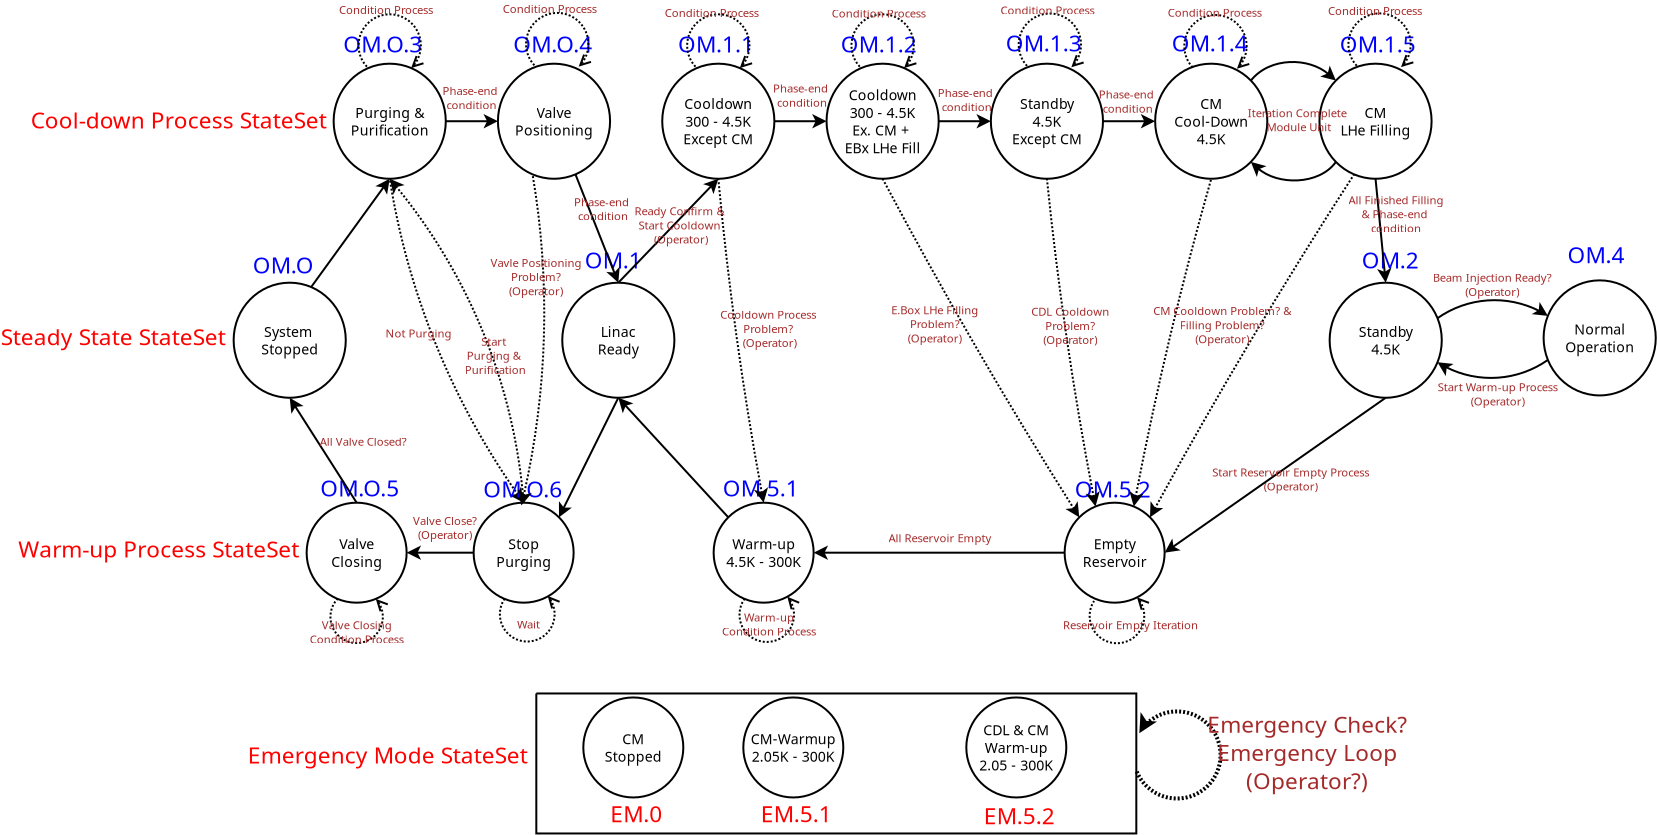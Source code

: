 <?xml version="1.0" encoding="UTF-8"?>
<dia:diagram xmlns:dia="http://www.lysator.liu.se/~alla/dia/">
  <dia:layer name="Background" visible="true" active="true">
    <dia:group>
      <dia:object type="Flowchart - Ellipse" version="0" id="O0">
        <dia:attribute name="obj_pos">
          <dia:point val="1.75,4.75"/>
        </dia:attribute>
        <dia:attribute name="obj_bb">
          <dia:rectangle val="1.7,4.7;7.407,10.553"/>
        </dia:attribute>
        <dia:attribute name="elem_corner">
          <dia:point val="1.75,4.75"/>
        </dia:attribute>
        <dia:attribute name="elem_width">
          <dia:real val="5.607"/>
        </dia:attribute>
        <dia:attribute name="elem_height">
          <dia:real val="5.753"/>
        </dia:attribute>
        <dia:attribute name="show_background">
          <dia:boolean val="true"/>
        </dia:attribute>
        <dia:attribute name="padding">
          <dia:real val="0.354"/>
        </dia:attribute>
        <dia:attribute name="text">
          <dia:composite type="text">
            <dia:attribute name="string">
              <dia:string>##</dia:string>
            </dia:attribute>
            <dia:attribute name="font">
              <dia:font family="sans" style="0" name="Helvetica"/>
            </dia:attribute>
            <dia:attribute name="height">
              <dia:real val="0.8"/>
            </dia:attribute>
            <dia:attribute name="pos">
              <dia:point val="4.553,7.867"/>
            </dia:attribute>
            <dia:attribute name="color">
              <dia:color val="#000000"/>
            </dia:attribute>
            <dia:attribute name="alignment">
              <dia:enum val="1"/>
            </dia:attribute>
          </dia:composite>
        </dia:attribute>
      </dia:object>
      <dia:object type="Flowchart - Ellipse" version="0" id="O1">
        <dia:attribute name="obj_pos">
          <dia:point val="9.965,4.75"/>
        </dia:attribute>
        <dia:attribute name="obj_bb">
          <dia:rectangle val="9.915,4.7;15.622,10.553"/>
        </dia:attribute>
        <dia:attribute name="elem_corner">
          <dia:point val="9.965,4.75"/>
        </dia:attribute>
        <dia:attribute name="elem_width">
          <dia:real val="5.607"/>
        </dia:attribute>
        <dia:attribute name="elem_height">
          <dia:real val="5.753"/>
        </dia:attribute>
        <dia:attribute name="show_background">
          <dia:boolean val="true"/>
        </dia:attribute>
        <dia:attribute name="padding">
          <dia:real val="0.354"/>
        </dia:attribute>
        <dia:attribute name="text">
          <dia:composite type="text">
            <dia:attribute name="string">
              <dia:string>##</dia:string>
            </dia:attribute>
            <dia:attribute name="font">
              <dia:font family="sans" style="0" name="Helvetica"/>
            </dia:attribute>
            <dia:attribute name="height">
              <dia:real val="0.8"/>
            </dia:attribute>
            <dia:attribute name="pos">
              <dia:point val="12.769,7.867"/>
            </dia:attribute>
            <dia:attribute name="color">
              <dia:color val="#000000"/>
            </dia:attribute>
            <dia:attribute name="alignment">
              <dia:enum val="1"/>
            </dia:attribute>
          </dia:composite>
        </dia:attribute>
      </dia:object>
      <dia:object type="Flowchart - Ellipse" version="0" id="O2">
        <dia:attribute name="obj_pos">
          <dia:point val="18.18,4.75"/>
        </dia:attribute>
        <dia:attribute name="obj_bb">
          <dia:rectangle val="18.131,4.7;23.837,10.553"/>
        </dia:attribute>
        <dia:attribute name="elem_corner">
          <dia:point val="18.18,4.75"/>
        </dia:attribute>
        <dia:attribute name="elem_width">
          <dia:real val="5.607"/>
        </dia:attribute>
        <dia:attribute name="elem_height">
          <dia:real val="5.753"/>
        </dia:attribute>
        <dia:attribute name="show_background">
          <dia:boolean val="true"/>
        </dia:attribute>
        <dia:attribute name="padding">
          <dia:real val="0.354"/>
        </dia:attribute>
        <dia:attribute name="text">
          <dia:composite type="text">
            <dia:attribute name="string">
              <dia:string>##</dia:string>
            </dia:attribute>
            <dia:attribute name="font">
              <dia:font family="sans" style="0" name="Helvetica"/>
            </dia:attribute>
            <dia:attribute name="height">
              <dia:real val="0.8"/>
            </dia:attribute>
            <dia:attribute name="pos">
              <dia:point val="20.984,7.867"/>
            </dia:attribute>
            <dia:attribute name="color">
              <dia:color val="#000000"/>
            </dia:attribute>
            <dia:attribute name="alignment">
              <dia:enum val="1"/>
            </dia:attribute>
          </dia:composite>
        </dia:attribute>
      </dia:object>
      <dia:object type="Flowchart - Ellipse" version="0" id="O3">
        <dia:attribute name="obj_pos">
          <dia:point val="26.396,4.75"/>
        </dia:attribute>
        <dia:attribute name="obj_bb">
          <dia:rectangle val="26.346,4.7;32.052,10.553"/>
        </dia:attribute>
        <dia:attribute name="elem_corner">
          <dia:point val="26.396,4.75"/>
        </dia:attribute>
        <dia:attribute name="elem_width">
          <dia:real val="5.607"/>
        </dia:attribute>
        <dia:attribute name="elem_height">
          <dia:real val="5.753"/>
        </dia:attribute>
        <dia:attribute name="show_background">
          <dia:boolean val="true"/>
        </dia:attribute>
        <dia:attribute name="padding">
          <dia:real val="0.354"/>
        </dia:attribute>
        <dia:attribute name="text">
          <dia:composite type="text">
            <dia:attribute name="string">
              <dia:string>##</dia:string>
            </dia:attribute>
            <dia:attribute name="font">
              <dia:font family="sans" style="0" name="Helvetica"/>
            </dia:attribute>
            <dia:attribute name="height">
              <dia:real val="0.8"/>
            </dia:attribute>
            <dia:attribute name="pos">
              <dia:point val="29.199,7.867"/>
            </dia:attribute>
            <dia:attribute name="color">
              <dia:color val="#000000"/>
            </dia:attribute>
            <dia:attribute name="alignment">
              <dia:enum val="1"/>
            </dia:attribute>
          </dia:composite>
        </dia:attribute>
      </dia:object>
      <dia:object type="Flowchart - Ellipse" version="0" id="O4">
        <dia:attribute name="obj_pos">
          <dia:point val="34.611,4.75"/>
        </dia:attribute>
        <dia:attribute name="obj_bb">
          <dia:rectangle val="34.561,4.7;40.268,10.553"/>
        </dia:attribute>
        <dia:attribute name="elem_corner">
          <dia:point val="34.611,4.75"/>
        </dia:attribute>
        <dia:attribute name="elem_width">
          <dia:real val="5.607"/>
        </dia:attribute>
        <dia:attribute name="elem_height">
          <dia:real val="5.753"/>
        </dia:attribute>
        <dia:attribute name="show_background">
          <dia:boolean val="true"/>
        </dia:attribute>
        <dia:attribute name="padding">
          <dia:real val="0.354"/>
        </dia:attribute>
        <dia:attribute name="text">
          <dia:composite type="text">
            <dia:attribute name="string">
              <dia:string>##</dia:string>
            </dia:attribute>
            <dia:attribute name="font">
              <dia:font family="sans" style="0" name="Helvetica"/>
            </dia:attribute>
            <dia:attribute name="height">
              <dia:real val="0.8"/>
            </dia:attribute>
            <dia:attribute name="pos">
              <dia:point val="37.414,7.867"/>
            </dia:attribute>
            <dia:attribute name="color">
              <dia:color val="#000000"/>
            </dia:attribute>
            <dia:attribute name="alignment">
              <dia:enum val="1"/>
            </dia:attribute>
          </dia:composite>
        </dia:attribute>
      </dia:object>
      <dia:object type="Flowchart - Ellipse" version="0" id="O5">
        <dia:attribute name="obj_pos">
          <dia:point val="42.826,4.75"/>
        </dia:attribute>
        <dia:attribute name="obj_bb">
          <dia:rectangle val="42.776,4.7;48.483,10.553"/>
        </dia:attribute>
        <dia:attribute name="elem_corner">
          <dia:point val="42.826,4.75"/>
        </dia:attribute>
        <dia:attribute name="elem_width">
          <dia:real val="5.607"/>
        </dia:attribute>
        <dia:attribute name="elem_height">
          <dia:real val="5.753"/>
        </dia:attribute>
        <dia:attribute name="show_background">
          <dia:boolean val="true"/>
        </dia:attribute>
        <dia:attribute name="padding">
          <dia:real val="0.354"/>
        </dia:attribute>
        <dia:attribute name="text">
          <dia:composite type="text">
            <dia:attribute name="string">
              <dia:string>##</dia:string>
            </dia:attribute>
            <dia:attribute name="font">
              <dia:font family="sans" style="0" name="Helvetica"/>
            </dia:attribute>
            <dia:attribute name="height">
              <dia:real val="0.8"/>
            </dia:attribute>
            <dia:attribute name="pos">
              <dia:point val="45.63,7.867"/>
            </dia:attribute>
            <dia:attribute name="color">
              <dia:color val="#000000"/>
            </dia:attribute>
            <dia:attribute name="alignment">
              <dia:enum val="1"/>
            </dia:attribute>
          </dia:composite>
        </dia:attribute>
      </dia:object>
      <dia:object type="Flowchart - Ellipse" version="0" id="O6">
        <dia:attribute name="obj_pos">
          <dia:point val="51.041,4.75"/>
        </dia:attribute>
        <dia:attribute name="obj_bb">
          <dia:rectangle val="50.992,4.7;56.698,10.553"/>
        </dia:attribute>
        <dia:attribute name="elem_corner">
          <dia:point val="51.041,4.75"/>
        </dia:attribute>
        <dia:attribute name="elem_width">
          <dia:real val="5.607"/>
        </dia:attribute>
        <dia:attribute name="elem_height">
          <dia:real val="5.753"/>
        </dia:attribute>
        <dia:attribute name="show_background">
          <dia:boolean val="true"/>
        </dia:attribute>
        <dia:attribute name="padding">
          <dia:real val="0.354"/>
        </dia:attribute>
        <dia:attribute name="text">
          <dia:composite type="text">
            <dia:attribute name="string">
              <dia:string>##</dia:string>
            </dia:attribute>
            <dia:attribute name="font">
              <dia:font family="sans" style="0" name="Helvetica"/>
            </dia:attribute>
            <dia:attribute name="height">
              <dia:real val="0.8"/>
            </dia:attribute>
            <dia:attribute name="pos">
              <dia:point val="53.845,7.867"/>
            </dia:attribute>
            <dia:attribute name="color">
              <dia:color val="#000000"/>
            </dia:attribute>
            <dia:attribute name="alignment">
              <dia:enum val="1"/>
            </dia:attribute>
          </dia:composite>
        </dia:attribute>
      </dia:object>
      <dia:object type="Flowchart - Ellipse" version="0" id="O7">
        <dia:attribute name="obj_pos">
          <dia:point val="-3.25,15.7"/>
        </dia:attribute>
        <dia:attribute name="obj_bb">
          <dia:rectangle val="-3.3,15.65;2.407,21.503"/>
        </dia:attribute>
        <dia:attribute name="elem_corner">
          <dia:point val="-3.25,15.7"/>
        </dia:attribute>
        <dia:attribute name="elem_width">
          <dia:real val="5.607"/>
        </dia:attribute>
        <dia:attribute name="elem_height">
          <dia:real val="5.753"/>
        </dia:attribute>
        <dia:attribute name="show_background">
          <dia:boolean val="true"/>
        </dia:attribute>
        <dia:attribute name="padding">
          <dia:real val="0.354"/>
        </dia:attribute>
        <dia:attribute name="text">
          <dia:composite type="text">
            <dia:attribute name="string">
              <dia:string>##</dia:string>
            </dia:attribute>
            <dia:attribute name="font">
              <dia:font family="sans" style="0" name="Helvetica"/>
            </dia:attribute>
            <dia:attribute name="height">
              <dia:real val="0.8"/>
            </dia:attribute>
            <dia:attribute name="pos">
              <dia:point val="-0.447,18.817"/>
            </dia:attribute>
            <dia:attribute name="color">
              <dia:color val="#000000"/>
            </dia:attribute>
            <dia:attribute name="alignment">
              <dia:enum val="1"/>
            </dia:attribute>
          </dia:composite>
        </dia:attribute>
      </dia:object>
      <dia:object type="Flowchart - Ellipse" version="0" id="O8">
        <dia:attribute name="obj_pos">
          <dia:point val="13.181,15.7"/>
        </dia:attribute>
        <dia:attribute name="obj_bb">
          <dia:rectangle val="13.13,15.65;18.837,21.503"/>
        </dia:attribute>
        <dia:attribute name="elem_corner">
          <dia:point val="13.181,15.7"/>
        </dia:attribute>
        <dia:attribute name="elem_width">
          <dia:real val="5.607"/>
        </dia:attribute>
        <dia:attribute name="elem_height">
          <dia:real val="5.753"/>
        </dia:attribute>
        <dia:attribute name="show_background">
          <dia:boolean val="true"/>
        </dia:attribute>
        <dia:attribute name="padding">
          <dia:real val="0.354"/>
        </dia:attribute>
        <dia:attribute name="text">
          <dia:composite type="text">
            <dia:attribute name="string">
              <dia:string>##</dia:string>
            </dia:attribute>
            <dia:attribute name="font">
              <dia:font family="sans" style="0" name="Helvetica"/>
            </dia:attribute>
            <dia:attribute name="height">
              <dia:real val="0.8"/>
            </dia:attribute>
            <dia:attribute name="pos">
              <dia:point val="15.984,18.817"/>
            </dia:attribute>
            <dia:attribute name="color">
              <dia:color val="#000000"/>
            </dia:attribute>
            <dia:attribute name="alignment">
              <dia:enum val="1"/>
            </dia:attribute>
          </dia:composite>
        </dia:attribute>
      </dia:object>
      <dia:object type="Flowchart - Ellipse" version="0" id="O9">
        <dia:attribute name="obj_pos">
          <dia:point val="51.55,15.7"/>
        </dia:attribute>
        <dia:attribute name="obj_bb">
          <dia:rectangle val="51.5,15.65;57.207,21.503"/>
        </dia:attribute>
        <dia:attribute name="elem_corner">
          <dia:point val="51.55,15.7"/>
        </dia:attribute>
        <dia:attribute name="elem_width">
          <dia:real val="5.607"/>
        </dia:attribute>
        <dia:attribute name="elem_height">
          <dia:real val="5.753"/>
        </dia:attribute>
        <dia:attribute name="show_background">
          <dia:boolean val="true"/>
        </dia:attribute>
        <dia:attribute name="padding">
          <dia:real val="0.354"/>
        </dia:attribute>
        <dia:attribute name="text">
          <dia:composite type="text">
            <dia:attribute name="string">
              <dia:string>##</dia:string>
            </dia:attribute>
            <dia:attribute name="font">
              <dia:font family="sans" style="0" name="Helvetica"/>
            </dia:attribute>
            <dia:attribute name="height">
              <dia:real val="0.8"/>
            </dia:attribute>
            <dia:attribute name="pos">
              <dia:point val="54.353,18.817"/>
            </dia:attribute>
            <dia:attribute name="color">
              <dia:color val="#000000"/>
            </dia:attribute>
            <dia:attribute name="alignment">
              <dia:enum val="1"/>
            </dia:attribute>
          </dia:composite>
        </dia:attribute>
      </dia:object>
      <dia:object type="Flowchart - Ellipse" version="0" id="O10">
        <dia:attribute name="obj_pos">
          <dia:point val="62.249,15.584"/>
        </dia:attribute>
        <dia:attribute name="obj_bb">
          <dia:rectangle val="62.199,15.534;67.906,21.387"/>
        </dia:attribute>
        <dia:attribute name="elem_corner">
          <dia:point val="62.249,15.584"/>
        </dia:attribute>
        <dia:attribute name="elem_width">
          <dia:real val="5.607"/>
        </dia:attribute>
        <dia:attribute name="elem_height">
          <dia:real val="5.753"/>
        </dia:attribute>
        <dia:attribute name="show_background">
          <dia:boolean val="true"/>
        </dia:attribute>
        <dia:attribute name="padding">
          <dia:real val="0.354"/>
        </dia:attribute>
        <dia:attribute name="text">
          <dia:composite type="text">
            <dia:attribute name="string">
              <dia:string>##</dia:string>
            </dia:attribute>
            <dia:attribute name="font">
              <dia:font family="sans" style="0" name="Helvetica"/>
            </dia:attribute>
            <dia:attribute name="height">
              <dia:real val="0.8"/>
            </dia:attribute>
            <dia:attribute name="pos">
              <dia:point val="65.052,18.701"/>
            </dia:attribute>
            <dia:attribute name="color">
              <dia:color val="#000000"/>
            </dia:attribute>
            <dia:attribute name="alignment">
              <dia:enum val="1"/>
            </dia:attribute>
          </dia:composite>
        </dia:attribute>
      </dia:object>
      <dia:object type="Flowchart - Ellipse" version="0" id="O11">
        <dia:attribute name="obj_pos">
          <dia:point val="0.4,26.7"/>
        </dia:attribute>
        <dia:attribute name="obj_bb">
          <dia:rectangle val="0.35,26.65;5.45,31.75"/>
        </dia:attribute>
        <dia:attribute name="elem_corner">
          <dia:point val="0.4,26.7"/>
        </dia:attribute>
        <dia:attribute name="elem_width">
          <dia:real val="5"/>
        </dia:attribute>
        <dia:attribute name="elem_height">
          <dia:real val="5"/>
        </dia:attribute>
        <dia:attribute name="show_background">
          <dia:boolean val="true"/>
        </dia:attribute>
        <dia:attribute name="padding">
          <dia:real val="0.354"/>
        </dia:attribute>
        <dia:attribute name="text">
          <dia:composite type="text">
            <dia:attribute name="string">
              <dia:string>##</dia:string>
            </dia:attribute>
            <dia:attribute name="font">
              <dia:font family="sans" style="0" name="Helvetica"/>
            </dia:attribute>
            <dia:attribute name="height">
              <dia:real val="0.8"/>
            </dia:attribute>
            <dia:attribute name="pos">
              <dia:point val="2.9,29.44"/>
            </dia:attribute>
            <dia:attribute name="color">
              <dia:color val="#000000"/>
            </dia:attribute>
            <dia:attribute name="alignment">
              <dia:enum val="1"/>
            </dia:attribute>
          </dia:composite>
        </dia:attribute>
      </dia:object>
      <dia:object type="Flowchart - Ellipse" version="0" id="O12">
        <dia:attribute name="obj_pos">
          <dia:point val="8.75,26.7"/>
        </dia:attribute>
        <dia:attribute name="obj_bb">
          <dia:rectangle val="8.7,26.65;13.8,31.75"/>
        </dia:attribute>
        <dia:attribute name="elem_corner">
          <dia:point val="8.75,26.7"/>
        </dia:attribute>
        <dia:attribute name="elem_width">
          <dia:real val="5"/>
        </dia:attribute>
        <dia:attribute name="elem_height">
          <dia:real val="5"/>
        </dia:attribute>
        <dia:attribute name="show_background">
          <dia:boolean val="true"/>
        </dia:attribute>
        <dia:attribute name="padding">
          <dia:real val="0.354"/>
        </dia:attribute>
        <dia:attribute name="text">
          <dia:composite type="text">
            <dia:attribute name="string">
              <dia:string>##</dia:string>
            </dia:attribute>
            <dia:attribute name="font">
              <dia:font family="sans" style="0" name="Helvetica"/>
            </dia:attribute>
            <dia:attribute name="height">
              <dia:real val="0.8"/>
            </dia:attribute>
            <dia:attribute name="pos">
              <dia:point val="11.25,29.44"/>
            </dia:attribute>
            <dia:attribute name="color">
              <dia:color val="#000000"/>
            </dia:attribute>
            <dia:attribute name="alignment">
              <dia:enum val="1"/>
            </dia:attribute>
          </dia:composite>
        </dia:attribute>
      </dia:object>
      <dia:object type="Flowchart - Ellipse" version="0" id="O13">
        <dia:attribute name="obj_pos">
          <dia:point val="20.75,26.7"/>
        </dia:attribute>
        <dia:attribute name="obj_bb">
          <dia:rectangle val="20.7,26.65;25.8,31.75"/>
        </dia:attribute>
        <dia:attribute name="elem_corner">
          <dia:point val="20.75,26.7"/>
        </dia:attribute>
        <dia:attribute name="elem_width">
          <dia:real val="5"/>
        </dia:attribute>
        <dia:attribute name="elem_height">
          <dia:real val="5"/>
        </dia:attribute>
        <dia:attribute name="show_background">
          <dia:boolean val="true"/>
        </dia:attribute>
        <dia:attribute name="padding">
          <dia:real val="0.354"/>
        </dia:attribute>
        <dia:attribute name="text">
          <dia:composite type="text">
            <dia:attribute name="string">
              <dia:string>##</dia:string>
            </dia:attribute>
            <dia:attribute name="font">
              <dia:font family="sans" style="0" name="Helvetica"/>
            </dia:attribute>
            <dia:attribute name="height">
              <dia:real val="0.8"/>
            </dia:attribute>
            <dia:attribute name="pos">
              <dia:point val="23.25,29.44"/>
            </dia:attribute>
            <dia:attribute name="color">
              <dia:color val="#000000"/>
            </dia:attribute>
            <dia:attribute name="alignment">
              <dia:enum val="1"/>
            </dia:attribute>
          </dia:composite>
        </dia:attribute>
      </dia:object>
      <dia:object type="Flowchart - Ellipse" version="0" id="O14">
        <dia:attribute name="obj_pos">
          <dia:point val="38.3,26.7"/>
        </dia:attribute>
        <dia:attribute name="obj_bb">
          <dia:rectangle val="38.25,26.65;43.35,31.75"/>
        </dia:attribute>
        <dia:attribute name="elem_corner">
          <dia:point val="38.3,26.7"/>
        </dia:attribute>
        <dia:attribute name="elem_width">
          <dia:real val="5"/>
        </dia:attribute>
        <dia:attribute name="elem_height">
          <dia:real val="5"/>
        </dia:attribute>
        <dia:attribute name="show_background">
          <dia:boolean val="true"/>
        </dia:attribute>
        <dia:attribute name="padding">
          <dia:real val="0.354"/>
        </dia:attribute>
        <dia:attribute name="text">
          <dia:composite type="text">
            <dia:attribute name="string">
              <dia:string>##</dia:string>
            </dia:attribute>
            <dia:attribute name="font">
              <dia:font family="sans" style="0" name="Helvetica"/>
            </dia:attribute>
            <dia:attribute name="height">
              <dia:real val="0.8"/>
            </dia:attribute>
            <dia:attribute name="pos">
              <dia:point val="40.8,29.44"/>
            </dia:attribute>
            <dia:attribute name="color">
              <dia:color val="#000000"/>
            </dia:attribute>
            <dia:attribute name="alignment">
              <dia:enum val="1"/>
            </dia:attribute>
          </dia:composite>
        </dia:attribute>
      </dia:object>
      <dia:object type="Flowchart - Ellipse" version="0" id="O15">
        <dia:attribute name="obj_pos">
          <dia:point val="14.234,36.439"/>
        </dia:attribute>
        <dia:attribute name="obj_bb">
          <dia:rectangle val="14.184,36.389;19.284,41.489"/>
        </dia:attribute>
        <dia:attribute name="elem_corner">
          <dia:point val="14.234,36.439"/>
        </dia:attribute>
        <dia:attribute name="elem_width">
          <dia:real val="5"/>
        </dia:attribute>
        <dia:attribute name="elem_height">
          <dia:real val="5"/>
        </dia:attribute>
        <dia:attribute name="show_background">
          <dia:boolean val="true"/>
        </dia:attribute>
        <dia:attribute name="padding">
          <dia:real val="0.354"/>
        </dia:attribute>
        <dia:attribute name="text">
          <dia:composite type="text">
            <dia:attribute name="string">
              <dia:string>##</dia:string>
            </dia:attribute>
            <dia:attribute name="font">
              <dia:font family="sans" style="0" name="Helvetica"/>
            </dia:attribute>
            <dia:attribute name="height">
              <dia:real val="0.8"/>
            </dia:attribute>
            <dia:attribute name="pos">
              <dia:point val="16.734,39.179"/>
            </dia:attribute>
            <dia:attribute name="color">
              <dia:color val="#000000"/>
            </dia:attribute>
            <dia:attribute name="alignment">
              <dia:enum val="1"/>
            </dia:attribute>
          </dia:composite>
        </dia:attribute>
      </dia:object>
      <dia:object type="Flowchart - Ellipse" version="0" id="O16">
        <dia:attribute name="obj_pos">
          <dia:point val="22.234,36.439"/>
        </dia:attribute>
        <dia:attribute name="obj_bb">
          <dia:rectangle val="22.184,36.389;27.284,41.489"/>
        </dia:attribute>
        <dia:attribute name="elem_corner">
          <dia:point val="22.234,36.439"/>
        </dia:attribute>
        <dia:attribute name="elem_width">
          <dia:real val="5"/>
        </dia:attribute>
        <dia:attribute name="elem_height">
          <dia:real val="5"/>
        </dia:attribute>
        <dia:attribute name="show_background">
          <dia:boolean val="true"/>
        </dia:attribute>
        <dia:attribute name="padding">
          <dia:real val="0.354"/>
        </dia:attribute>
        <dia:attribute name="text">
          <dia:composite type="text">
            <dia:attribute name="string">
              <dia:string>##</dia:string>
            </dia:attribute>
            <dia:attribute name="font">
              <dia:font family="sans" style="0" name="Helvetica"/>
            </dia:attribute>
            <dia:attribute name="height">
              <dia:real val="0.8"/>
            </dia:attribute>
            <dia:attribute name="pos">
              <dia:point val="24.734,39.179"/>
            </dia:attribute>
            <dia:attribute name="color">
              <dia:color val="#000000"/>
            </dia:attribute>
            <dia:attribute name="alignment">
              <dia:enum val="1"/>
            </dia:attribute>
          </dia:composite>
        </dia:attribute>
      </dia:object>
      <dia:object type="Flowchart - Ellipse" version="0" id="O17">
        <dia:attribute name="obj_pos">
          <dia:point val="33.384,36.439"/>
        </dia:attribute>
        <dia:attribute name="obj_bb">
          <dia:rectangle val="33.334,36.389;38.434,41.489"/>
        </dia:attribute>
        <dia:attribute name="elem_corner">
          <dia:point val="33.384,36.439"/>
        </dia:attribute>
        <dia:attribute name="elem_width">
          <dia:real val="5"/>
        </dia:attribute>
        <dia:attribute name="elem_height">
          <dia:real val="5"/>
        </dia:attribute>
        <dia:attribute name="show_background">
          <dia:boolean val="true"/>
        </dia:attribute>
        <dia:attribute name="padding">
          <dia:real val="0.354"/>
        </dia:attribute>
        <dia:attribute name="text">
          <dia:composite type="text">
            <dia:attribute name="string">
              <dia:string>##</dia:string>
            </dia:attribute>
            <dia:attribute name="font">
              <dia:font family="sans" style="0" name="Helvetica"/>
            </dia:attribute>
            <dia:attribute name="height">
              <dia:real val="0.8"/>
            </dia:attribute>
            <dia:attribute name="pos">
              <dia:point val="35.884,39.179"/>
            </dia:attribute>
            <dia:attribute name="color">
              <dia:color val="#000000"/>
            </dia:attribute>
            <dia:attribute name="alignment">
              <dia:enum val="1"/>
            </dia:attribute>
          </dia:composite>
        </dia:attribute>
      </dia:object>
      <dia:object type="Standard - Arc" version="0" id="O18">
        <dia:attribute name="obj_pos">
          <dia:point val="11.25,26.7"/>
        </dia:attribute>
        <dia:attribute name="obj_bb">
          <dia:rectangle val="4.488,10.438;11.315,26.765"/>
        </dia:attribute>
        <dia:attribute name="conn_endpoints">
          <dia:point val="11.25,26.7"/>
          <dia:point val="4.553,10.503"/>
        </dia:attribute>
        <dia:attribute name="curve_distance">
          <dia:real val="-1.032"/>
        </dia:attribute>
        <dia:attribute name="line_width">
          <dia:real val="0.1"/>
        </dia:attribute>
        <dia:attribute name="line_style">
          <dia:enum val="4"/>
        </dia:attribute>
        <dia:attribute name="start_arrow">
          <dia:enum val="22"/>
        </dia:attribute>
        <dia:attribute name="start_arrow_length">
          <dia:real val="0.5"/>
        </dia:attribute>
        <dia:attribute name="start_arrow_width">
          <dia:real val="0.5"/>
        </dia:attribute>
        <dia:connections>
          <dia:connection handle="0" to="O12" connection="4"/>
        </dia:connections>
      </dia:object>
      <dia:object type="Standard - Text" version="1" id="O19">
        <dia:attribute name="obj_pos">
          <dia:point val="-0.447,18.577"/>
        </dia:attribute>
        <dia:attribute name="obj_bb">
          <dia:rectangle val="-1.722,17.711;0.828,19.443"/>
        </dia:attribute>
        <dia:attribute name="text">
          <dia:composite type="text">
            <dia:attribute name="string">
              <dia:string>#System 
Stopped#</dia:string>
            </dia:attribute>
            <dia:attribute name="font">
              <dia:font family="sans" style="0" name="Helvetica"/>
            </dia:attribute>
            <dia:attribute name="height">
              <dia:real val="0.882"/>
            </dia:attribute>
            <dia:attribute name="pos">
              <dia:point val="-0.447,18.416"/>
            </dia:attribute>
            <dia:attribute name="color">
              <dia:color val="#000000"/>
            </dia:attribute>
            <dia:attribute name="alignment">
              <dia:enum val="1"/>
            </dia:attribute>
          </dia:composite>
        </dia:attribute>
        <dia:attribute name="valign">
          <dia:enum val="2"/>
        </dia:attribute>
        <dia:connections>
          <dia:connection handle="0" to="O7" connection="16"/>
        </dia:connections>
      </dia:object>
      <dia:object type="Standard - Text" version="1" id="O20">
        <dia:attribute name="obj_pos">
          <dia:point val="15.984,18.577"/>
        </dia:attribute>
        <dia:attribute name="obj_bb">
          <dia:rectangle val="15.025,17.711;16.943,19.443"/>
        </dia:attribute>
        <dia:attribute name="text">
          <dia:composite type="text">
            <dia:attribute name="string">
              <dia:string>#Linac
Ready#</dia:string>
            </dia:attribute>
            <dia:attribute name="font">
              <dia:font family="sans" style="0" name="Helvetica"/>
            </dia:attribute>
            <dia:attribute name="height">
              <dia:real val="0.882"/>
            </dia:attribute>
            <dia:attribute name="pos">
              <dia:point val="15.984,18.416"/>
            </dia:attribute>
            <dia:attribute name="color">
              <dia:color val="#000000"/>
            </dia:attribute>
            <dia:attribute name="alignment">
              <dia:enum val="1"/>
            </dia:attribute>
          </dia:composite>
        </dia:attribute>
        <dia:attribute name="valign">
          <dia:enum val="2"/>
        </dia:attribute>
        <dia:connections>
          <dia:connection handle="0" to="O8" connection="16"/>
        </dia:connections>
      </dia:object>
      <dia:object type="Standard - Text" version="1" id="O21">
        <dia:attribute name="obj_pos">
          <dia:point val="54.353,18.577"/>
        </dia:attribute>
        <dia:attribute name="obj_bb">
          <dia:rectangle val="53.093,17.711;55.613,19.443"/>
        </dia:attribute>
        <dia:attribute name="text">
          <dia:composite type="text">
            <dia:attribute name="string">
              <dia:string>#Standby
4.5K#</dia:string>
            </dia:attribute>
            <dia:attribute name="font">
              <dia:font family="sans" style="0" name="Helvetica"/>
            </dia:attribute>
            <dia:attribute name="height">
              <dia:real val="0.882"/>
            </dia:attribute>
            <dia:attribute name="pos">
              <dia:point val="54.353,18.416"/>
            </dia:attribute>
            <dia:attribute name="color">
              <dia:color val="#000000"/>
            </dia:attribute>
            <dia:attribute name="alignment">
              <dia:enum val="1"/>
            </dia:attribute>
          </dia:composite>
        </dia:attribute>
        <dia:attribute name="valign">
          <dia:enum val="2"/>
        </dia:attribute>
        <dia:connections>
          <dia:connection handle="0" to="O9" connection="16"/>
        </dia:connections>
      </dia:object>
      <dia:object type="Standard - Text" version="1" id="O22">
        <dia:attribute name="obj_pos">
          <dia:point val="65.052,18.461"/>
        </dia:attribute>
        <dia:attribute name="obj_bb">
          <dia:rectangle val="63.525,17.595;66.58,19.327"/>
        </dia:attribute>
        <dia:attribute name="text">
          <dia:composite type="text">
            <dia:attribute name="string">
              <dia:string>#Normal
Operation#</dia:string>
            </dia:attribute>
            <dia:attribute name="font">
              <dia:font family="sans" style="0" name="Helvetica"/>
            </dia:attribute>
            <dia:attribute name="height">
              <dia:real val="0.882"/>
            </dia:attribute>
            <dia:attribute name="pos">
              <dia:point val="65.052,18.3"/>
            </dia:attribute>
            <dia:attribute name="color">
              <dia:color val="#000000"/>
            </dia:attribute>
            <dia:attribute name="alignment">
              <dia:enum val="1"/>
            </dia:attribute>
          </dia:composite>
        </dia:attribute>
        <dia:attribute name="valign">
          <dia:enum val="2"/>
        </dia:attribute>
        <dia:connections>
          <dia:connection handle="0" to="O10" connection="16"/>
        </dia:connections>
      </dia:object>
      <dia:object type="Standard - Text" version="1" id="O23">
        <dia:attribute name="obj_pos">
          <dia:point val="-2.3,15.245"/>
        </dia:attribute>
        <dia:attribute name="obj_bb">
          <dia:rectangle val="-2.3,14.115;0.512,15.477"/>
        </dia:attribute>
        <dia:attribute name="text">
          <dia:composite type="text">
            <dia:attribute name="string">
              <dia:string>#OM.O#</dia:string>
            </dia:attribute>
            <dia:attribute name="font">
              <dia:font family="sans" style="0" name="Helvetica"/>
            </dia:attribute>
            <dia:attribute name="height">
              <dia:real val="1.411"/>
            </dia:attribute>
            <dia:attribute name="pos">
              <dia:point val="-2.3,15.245"/>
            </dia:attribute>
            <dia:attribute name="color">
              <dia:color val="#0000ff"/>
            </dia:attribute>
            <dia:attribute name="alignment">
              <dia:enum val="0"/>
            </dia:attribute>
          </dia:composite>
        </dia:attribute>
        <dia:attribute name="valign">
          <dia:enum val="3"/>
        </dia:attribute>
      </dia:object>
      <dia:object type="Standard - Text" version="1" id="O24">
        <dia:attribute name="obj_pos">
          <dia:point val="14.3,14.99"/>
        </dia:attribute>
        <dia:attribute name="obj_bb">
          <dia:rectangle val="14.3,13.86;16.93,15.223"/>
        </dia:attribute>
        <dia:attribute name="text">
          <dia:composite type="text">
            <dia:attribute name="string">
              <dia:string>#OM.1#</dia:string>
            </dia:attribute>
            <dia:attribute name="font">
              <dia:font family="sans" style="0" name="Helvetica"/>
            </dia:attribute>
            <dia:attribute name="height">
              <dia:real val="1.411"/>
            </dia:attribute>
            <dia:attribute name="pos">
              <dia:point val="14.3,14.99"/>
            </dia:attribute>
            <dia:attribute name="color">
              <dia:color val="#0000ff"/>
            </dia:attribute>
            <dia:attribute name="alignment">
              <dia:enum val="0"/>
            </dia:attribute>
          </dia:composite>
        </dia:attribute>
        <dia:attribute name="valign">
          <dia:enum val="3"/>
        </dia:attribute>
      </dia:object>
      <dia:object type="Standard - Text" version="1" id="O25">
        <dia:attribute name="obj_pos">
          <dia:point val="53.15,14.99"/>
        </dia:attribute>
        <dia:attribute name="obj_bb">
          <dia:rectangle val="53.15,13.86;55.78,15.223"/>
        </dia:attribute>
        <dia:attribute name="text">
          <dia:composite type="text">
            <dia:attribute name="string">
              <dia:string>#OM.2#</dia:string>
            </dia:attribute>
            <dia:attribute name="font">
              <dia:font family="sans" style="0" name="Helvetica"/>
            </dia:attribute>
            <dia:attribute name="height">
              <dia:real val="1.411"/>
            </dia:attribute>
            <dia:attribute name="pos">
              <dia:point val="53.15,14.99"/>
            </dia:attribute>
            <dia:attribute name="color">
              <dia:color val="#0000ff"/>
            </dia:attribute>
            <dia:attribute name="alignment">
              <dia:enum val="0"/>
            </dia:attribute>
          </dia:composite>
        </dia:attribute>
        <dia:attribute name="valign">
          <dia:enum val="3"/>
        </dia:attribute>
      </dia:object>
      <dia:object type="Standard - Text" version="1" id="O26">
        <dia:attribute name="obj_pos">
          <dia:point val="63.449,14.724"/>
        </dia:attribute>
        <dia:attribute name="obj_bb">
          <dia:rectangle val="63.449,13.594;66.079,14.957"/>
        </dia:attribute>
        <dia:attribute name="text">
          <dia:composite type="text">
            <dia:attribute name="string">
              <dia:string>#OM.4#</dia:string>
            </dia:attribute>
            <dia:attribute name="font">
              <dia:font family="sans" style="0" name="Helvetica"/>
            </dia:attribute>
            <dia:attribute name="height">
              <dia:real val="1.411"/>
            </dia:attribute>
            <dia:attribute name="pos">
              <dia:point val="63.449,14.724"/>
            </dia:attribute>
            <dia:attribute name="color">
              <dia:color val="#0000ff"/>
            </dia:attribute>
            <dia:attribute name="alignment">
              <dia:enum val="0"/>
            </dia:attribute>
          </dia:composite>
        </dia:attribute>
        <dia:attribute name="valign">
          <dia:enum val="3"/>
        </dia:attribute>
      </dia:object>
      <dia:object type="Standard - Text" version="1" id="O27">
        <dia:attribute name="obj_pos">
          <dia:point val="4.553,7.627"/>
        </dia:attribute>
        <dia:attribute name="obj_bb">
          <dia:rectangle val="2.831,6.761;6.276,8.493"/>
        </dia:attribute>
        <dia:attribute name="text">
          <dia:composite type="text">
            <dia:attribute name="string">
              <dia:string>#Purging &amp;
Purification#</dia:string>
            </dia:attribute>
            <dia:attribute name="font">
              <dia:font family="sans" style="0" name="Helvetica"/>
            </dia:attribute>
            <dia:attribute name="height">
              <dia:real val="0.882"/>
            </dia:attribute>
            <dia:attribute name="pos">
              <dia:point val="4.553,7.466"/>
            </dia:attribute>
            <dia:attribute name="color">
              <dia:color val="#000000"/>
            </dia:attribute>
            <dia:attribute name="alignment">
              <dia:enum val="1"/>
            </dia:attribute>
          </dia:composite>
        </dia:attribute>
        <dia:attribute name="valign">
          <dia:enum val="2"/>
        </dia:attribute>
      </dia:object>
      <dia:object type="Standard - Text" version="1" id="O28">
        <dia:attribute name="obj_pos">
          <dia:point val="12.769,7.627"/>
        </dia:attribute>
        <dia:attribute name="obj_bb">
          <dia:rectangle val="11.09,6.761;14.447,8.493"/>
        </dia:attribute>
        <dia:attribute name="text">
          <dia:composite type="text">
            <dia:attribute name="string">
              <dia:string>#Valve
Positioning#</dia:string>
            </dia:attribute>
            <dia:attribute name="font">
              <dia:font family="sans" style="0" name="Helvetica"/>
            </dia:attribute>
            <dia:attribute name="height">
              <dia:real val="0.882"/>
            </dia:attribute>
            <dia:attribute name="pos">
              <dia:point val="12.769,7.466"/>
            </dia:attribute>
            <dia:attribute name="color">
              <dia:color val="#000000"/>
            </dia:attribute>
            <dia:attribute name="alignment">
              <dia:enum val="1"/>
            </dia:attribute>
          </dia:composite>
        </dia:attribute>
        <dia:attribute name="valign">
          <dia:enum val="2"/>
        </dia:attribute>
      </dia:object>
      <dia:object type="Standard - Text" version="1" id="O29">
        <dia:attribute name="obj_pos">
          <dia:point val="20.984,7.627"/>
        </dia:attribute>
        <dia:attribute name="obj_bb">
          <dia:rectangle val="19.359,6.288;22.63,8.966"/>
        </dia:attribute>
        <dia:attribute name="text">
          <dia:composite type="text">
            <dia:attribute name="string">
              <dia:string>#Cooldown
300 - 4.5K
Except CM#</dia:string>
            </dia:attribute>
            <dia:attribute name="font">
              <dia:font family="sans" style="0" name="Helvetica"/>
            </dia:attribute>
            <dia:attribute name="height">
              <dia:real val="0.882"/>
            </dia:attribute>
            <dia:attribute name="pos">
              <dia:point val="20.984,7.014"/>
            </dia:attribute>
            <dia:attribute name="color">
              <dia:color val="#000000"/>
            </dia:attribute>
            <dia:attribute name="alignment">
              <dia:enum val="1"/>
            </dia:attribute>
          </dia:composite>
        </dia:attribute>
        <dia:attribute name="valign">
          <dia:enum val="2"/>
        </dia:attribute>
      </dia:object>
      <dia:object type="Standard - Text" version="1" id="O30">
        <dia:attribute name="obj_pos">
          <dia:point val="29.199,7.627"/>
        </dia:attribute>
        <dia:attribute name="obj_bb">
          <dia:rectangle val="27.378,5.879;31.02,9.375"/>
        </dia:attribute>
        <dia:attribute name="text">
          <dia:composite type="text">
            <dia:attribute name="string">
              <dia:string>#Cooldown
300 - 4.5K
Ex. CM + 
EBx LHe Fill#</dia:string>
            </dia:attribute>
            <dia:attribute name="font">
              <dia:font family="sans" style="0" name="Helvetica"/>
            </dia:attribute>
            <dia:attribute name="height">
              <dia:real val="0.882"/>
            </dia:attribute>
            <dia:attribute name="pos">
              <dia:point val="29.199,6.584"/>
            </dia:attribute>
            <dia:attribute name="color">
              <dia:color val="#000000"/>
            </dia:attribute>
            <dia:attribute name="alignment">
              <dia:enum val="1"/>
            </dia:attribute>
          </dia:composite>
        </dia:attribute>
        <dia:attribute name="valign">
          <dia:enum val="2"/>
        </dia:attribute>
        <dia:connections>
          <dia:connection handle="0" to="O3" connection="16"/>
        </dia:connections>
      </dia:object>
      <dia:object type="Standard - Text" version="1" id="O31">
        <dia:attribute name="obj_pos">
          <dia:point val="37.414,7.627"/>
        </dia:attribute>
        <dia:attribute name="obj_bb">
          <dia:rectangle val="35.789,6.288;39.061,8.966"/>
        </dia:attribute>
        <dia:attribute name="text">
          <dia:composite type="text">
            <dia:attribute name="string">
              <dia:string>#Standby
4.5K
Except CM#</dia:string>
            </dia:attribute>
            <dia:attribute name="font">
              <dia:font family="sans" style="0" name="Helvetica"/>
            </dia:attribute>
            <dia:attribute name="height">
              <dia:real val="0.882"/>
            </dia:attribute>
            <dia:attribute name="pos">
              <dia:point val="37.414,7.014"/>
            </dia:attribute>
            <dia:attribute name="color">
              <dia:color val="#000000"/>
            </dia:attribute>
            <dia:attribute name="alignment">
              <dia:enum val="1"/>
            </dia:attribute>
          </dia:composite>
        </dia:attribute>
        <dia:attribute name="valign">
          <dia:enum val="2"/>
        </dia:attribute>
      </dia:object>
      <dia:object type="Standard - Text" version="1" id="O32">
        <dia:attribute name="obj_pos">
          <dia:point val="45.63,7.627"/>
        </dia:attribute>
        <dia:attribute name="obj_bb">
          <dia:rectangle val="43.941,6.32;47.318,8.934"/>
        </dia:attribute>
        <dia:attribute name="text">
          <dia:composite type="text">
            <dia:attribute name="string">
              <dia:string>#CM
Cool-Down
4.5K#</dia:string>
            </dia:attribute>
            <dia:attribute name="font">
              <dia:font family="sans" style="0" name="Helvetica"/>
            </dia:attribute>
            <dia:attribute name="height">
              <dia:real val="0.882"/>
            </dia:attribute>
            <dia:attribute name="pos">
              <dia:point val="45.63,7.025"/>
            </dia:attribute>
            <dia:attribute name="color">
              <dia:color val="#000000"/>
            </dia:attribute>
            <dia:attribute name="alignment">
              <dia:enum val="1"/>
            </dia:attribute>
          </dia:composite>
        </dia:attribute>
        <dia:attribute name="valign">
          <dia:enum val="2"/>
        </dia:attribute>
      </dia:object>
      <dia:object type="Standard - Text" version="1" id="O33">
        <dia:attribute name="obj_pos">
          <dia:point val="53.845,7.627"/>
        </dia:attribute>
        <dia:attribute name="obj_bb">
          <dia:rectangle val="52.242,6.761;55.447,8.493"/>
        </dia:attribute>
        <dia:attribute name="text">
          <dia:composite type="text">
            <dia:attribute name="string">
              <dia:string>#CM
LHe Filling#</dia:string>
            </dia:attribute>
            <dia:attribute name="font">
              <dia:font family="sans" style="0" name="Helvetica"/>
            </dia:attribute>
            <dia:attribute name="height">
              <dia:real val="0.882"/>
            </dia:attribute>
            <dia:attribute name="pos">
              <dia:point val="53.845,7.466"/>
            </dia:attribute>
            <dia:attribute name="color">
              <dia:color val="#000000"/>
            </dia:attribute>
            <dia:attribute name="alignment">
              <dia:enum val="1"/>
            </dia:attribute>
          </dia:composite>
        </dia:attribute>
        <dia:attribute name="valign">
          <dia:enum val="2"/>
        </dia:attribute>
      </dia:object>
      <dia:object type="Standard - Text" version="1" id="O34">
        <dia:attribute name="obj_pos">
          <dia:point val="4.2,3.749"/>
        </dia:attribute>
        <dia:attribute name="obj_bb">
          <dia:rectangle val="2.314,3.067;6.086,4.43"/>
        </dia:attribute>
        <dia:attribute name="text">
          <dia:composite type="text">
            <dia:attribute name="string">
              <dia:string>#OM.O.3#</dia:string>
            </dia:attribute>
            <dia:attribute name="font">
              <dia:font family="sans" style="0" name="Helvetica"/>
            </dia:attribute>
            <dia:attribute name="height">
              <dia:real val="1.411"/>
            </dia:attribute>
            <dia:attribute name="pos">
              <dia:point val="4.2,4.197"/>
            </dia:attribute>
            <dia:attribute name="color">
              <dia:color val="#0000ff"/>
            </dia:attribute>
            <dia:attribute name="alignment">
              <dia:enum val="1"/>
            </dia:attribute>
          </dia:composite>
        </dia:attribute>
        <dia:attribute name="valign">
          <dia:enum val="2"/>
        </dia:attribute>
      </dia:object>
      <dia:object type="Standard - Text" version="1" id="O35">
        <dia:attribute name="obj_pos">
          <dia:point val="12.7,3.749"/>
        </dia:attribute>
        <dia:attribute name="obj_bb">
          <dia:rectangle val="10.814,3.067;14.586,4.43"/>
        </dia:attribute>
        <dia:attribute name="text">
          <dia:composite type="text">
            <dia:attribute name="string">
              <dia:string>#OM.O.4#</dia:string>
            </dia:attribute>
            <dia:attribute name="font">
              <dia:font family="sans" style="0" name="Helvetica"/>
            </dia:attribute>
            <dia:attribute name="height">
              <dia:real val="1.411"/>
            </dia:attribute>
            <dia:attribute name="pos">
              <dia:point val="12.7,4.197"/>
            </dia:attribute>
            <dia:attribute name="color">
              <dia:color val="#0000ff"/>
            </dia:attribute>
            <dia:attribute name="alignment">
              <dia:enum val="1"/>
            </dia:attribute>
          </dia:composite>
        </dia:attribute>
        <dia:attribute name="valign">
          <dia:enum val="2"/>
        </dia:attribute>
      </dia:object>
      <dia:object type="Standard - Text" version="1" id="O36">
        <dia:attribute name="obj_pos">
          <dia:point val="20.871,3.749"/>
        </dia:attribute>
        <dia:attribute name="obj_bb">
          <dia:rectangle val="19.076,3.067;22.666,4.43"/>
        </dia:attribute>
        <dia:attribute name="text">
          <dia:composite type="text">
            <dia:attribute name="string">
              <dia:string>#OM.1.1#</dia:string>
            </dia:attribute>
            <dia:attribute name="font">
              <dia:font family="sans" style="0" name="Helvetica"/>
            </dia:attribute>
            <dia:attribute name="height">
              <dia:real val="1.411"/>
            </dia:attribute>
            <dia:attribute name="pos">
              <dia:point val="20.871,4.197"/>
            </dia:attribute>
            <dia:attribute name="color">
              <dia:color val="#0000ff"/>
            </dia:attribute>
            <dia:attribute name="alignment">
              <dia:enum val="1"/>
            </dia:attribute>
          </dia:composite>
        </dia:attribute>
        <dia:attribute name="valign">
          <dia:enum val="2"/>
        </dia:attribute>
      </dia:object>
      <dia:object type="Standard - Text" version="1" id="O37">
        <dia:attribute name="obj_pos">
          <dia:point val="29,3.749"/>
        </dia:attribute>
        <dia:attribute name="obj_bb">
          <dia:rectangle val="27.205,3.067;30.795,4.43"/>
        </dia:attribute>
        <dia:attribute name="text">
          <dia:composite type="text">
            <dia:attribute name="string">
              <dia:string>#OM.1.2#</dia:string>
            </dia:attribute>
            <dia:attribute name="font">
              <dia:font family="sans" style="0" name="Helvetica"/>
            </dia:attribute>
            <dia:attribute name="height">
              <dia:real val="1.411"/>
            </dia:attribute>
            <dia:attribute name="pos">
              <dia:point val="29,4.197"/>
            </dia:attribute>
            <dia:attribute name="color">
              <dia:color val="#0000ff"/>
            </dia:attribute>
            <dia:attribute name="alignment">
              <dia:enum val="1"/>
            </dia:attribute>
          </dia:composite>
        </dia:attribute>
        <dia:attribute name="valign">
          <dia:enum val="2"/>
        </dia:attribute>
      </dia:object>
      <dia:object type="Standard - Text" version="1" id="O38">
        <dia:attribute name="obj_pos">
          <dia:point val="37.25,3.699"/>
        </dia:attribute>
        <dia:attribute name="obj_bb">
          <dia:rectangle val="35.455,3.018;39.045,4.381"/>
        </dia:attribute>
        <dia:attribute name="text">
          <dia:composite type="text">
            <dia:attribute name="string">
              <dia:string>#OM.1.3#</dia:string>
            </dia:attribute>
            <dia:attribute name="font">
              <dia:font family="sans" style="0" name="Helvetica"/>
            </dia:attribute>
            <dia:attribute name="height">
              <dia:real val="1.411"/>
            </dia:attribute>
            <dia:attribute name="pos">
              <dia:point val="37.25,4.148"/>
            </dia:attribute>
            <dia:attribute name="color">
              <dia:color val="#0000ff"/>
            </dia:attribute>
            <dia:attribute name="alignment">
              <dia:enum val="1"/>
            </dia:attribute>
          </dia:composite>
        </dia:attribute>
        <dia:attribute name="valign">
          <dia:enum val="2"/>
        </dia:attribute>
      </dia:object>
      <dia:object type="Standard - Text" version="1" id="O39">
        <dia:attribute name="obj_pos">
          <dia:point val="45.55,3.699"/>
        </dia:attribute>
        <dia:attribute name="obj_bb">
          <dia:rectangle val="43.755,3.018;47.345,4.381"/>
        </dia:attribute>
        <dia:attribute name="text">
          <dia:composite type="text">
            <dia:attribute name="string">
              <dia:string>#OM.1.4#</dia:string>
            </dia:attribute>
            <dia:attribute name="font">
              <dia:font family="sans" style="0" name="Helvetica"/>
            </dia:attribute>
            <dia:attribute name="height">
              <dia:real val="1.411"/>
            </dia:attribute>
            <dia:attribute name="pos">
              <dia:point val="45.55,4.148"/>
            </dia:attribute>
            <dia:attribute name="color">
              <dia:color val="#0000ff"/>
            </dia:attribute>
            <dia:attribute name="alignment">
              <dia:enum val="1"/>
            </dia:attribute>
          </dia:composite>
        </dia:attribute>
        <dia:attribute name="valign">
          <dia:enum val="2"/>
        </dia:attribute>
      </dia:object>
      <dia:object type="Standard - Text" version="1" id="O40">
        <dia:attribute name="obj_pos">
          <dia:point val="53.959,3.749"/>
        </dia:attribute>
        <dia:attribute name="obj_bb">
          <dia:rectangle val="52.164,3.067;55.754,4.43"/>
        </dia:attribute>
        <dia:attribute name="text">
          <dia:composite type="text">
            <dia:attribute name="string">
              <dia:string>#OM.1.5#</dia:string>
            </dia:attribute>
            <dia:attribute name="font">
              <dia:font family="sans" style="0" name="Helvetica"/>
            </dia:attribute>
            <dia:attribute name="height">
              <dia:real val="1.411"/>
            </dia:attribute>
            <dia:attribute name="pos">
              <dia:point val="53.959,4.197"/>
            </dia:attribute>
            <dia:attribute name="color">
              <dia:color val="#0000ff"/>
            </dia:attribute>
            <dia:attribute name="alignment">
              <dia:enum val="1"/>
            </dia:attribute>
          </dia:composite>
        </dia:attribute>
        <dia:attribute name="valign">
          <dia:enum val="2"/>
        </dia:attribute>
      </dia:object>
      <dia:object type="Standard - Text" version="1" id="O41">
        <dia:attribute name="obj_pos">
          <dia:point val="2.9,29.2"/>
        </dia:attribute>
        <dia:attribute name="obj_bb">
          <dia:rectangle val="1.789,28.334;4.011,30.066"/>
        </dia:attribute>
        <dia:attribute name="text">
          <dia:composite type="text">
            <dia:attribute name="string">
              <dia:string>#Valve
Closing#</dia:string>
            </dia:attribute>
            <dia:attribute name="font">
              <dia:font family="sans" style="0" name="Helvetica"/>
            </dia:attribute>
            <dia:attribute name="height">
              <dia:real val="0.882"/>
            </dia:attribute>
            <dia:attribute name="pos">
              <dia:point val="2.9,29.039"/>
            </dia:attribute>
            <dia:attribute name="color">
              <dia:color val="#000000"/>
            </dia:attribute>
            <dia:attribute name="alignment">
              <dia:enum val="1"/>
            </dia:attribute>
          </dia:composite>
        </dia:attribute>
        <dia:attribute name="valign">
          <dia:enum val="2"/>
        </dia:attribute>
        <dia:connections>
          <dia:connection handle="0" to="O11" connection="16"/>
        </dia:connections>
      </dia:object>
      <dia:object type="Standard - Text" version="1" id="O42">
        <dia:attribute name="obj_pos">
          <dia:point val="11.25,29.2"/>
        </dia:attribute>
        <dia:attribute name="obj_bb">
          <dia:rectangle val="10.066,28.334;12.434,30.066"/>
        </dia:attribute>
        <dia:attribute name="text">
          <dia:composite type="text">
            <dia:attribute name="string">
              <dia:string>#Stop
Purging#</dia:string>
            </dia:attribute>
            <dia:attribute name="font">
              <dia:font family="sans" style="0" name="Helvetica"/>
            </dia:attribute>
            <dia:attribute name="height">
              <dia:real val="0.882"/>
            </dia:attribute>
            <dia:attribute name="pos">
              <dia:point val="11.25,29.039"/>
            </dia:attribute>
            <dia:attribute name="color">
              <dia:color val="#000000"/>
            </dia:attribute>
            <dia:attribute name="alignment">
              <dia:enum val="1"/>
            </dia:attribute>
          </dia:composite>
        </dia:attribute>
        <dia:attribute name="valign">
          <dia:enum val="2"/>
        </dia:attribute>
        <dia:connections>
          <dia:connection handle="0" to="O12" connection="16"/>
        </dia:connections>
      </dia:object>
      <dia:object type="Standard - Text" version="1" id="O43">
        <dia:attribute name="obj_pos">
          <dia:point val="23.25,29.2"/>
        </dia:attribute>
        <dia:attribute name="obj_bb">
          <dia:rectangle val="21.418,28.334;25.082,30.066"/>
        </dia:attribute>
        <dia:attribute name="text">
          <dia:composite type="text">
            <dia:attribute name="string">
              <dia:string>#Warm-up
4.5K - 300K#</dia:string>
            </dia:attribute>
            <dia:attribute name="font">
              <dia:font family="sans" style="0" name="Helvetica"/>
            </dia:attribute>
            <dia:attribute name="height">
              <dia:real val="0.882"/>
            </dia:attribute>
            <dia:attribute name="pos">
              <dia:point val="23.25,29.039"/>
            </dia:attribute>
            <dia:attribute name="color">
              <dia:color val="#000000"/>
            </dia:attribute>
            <dia:attribute name="alignment">
              <dia:enum val="1"/>
            </dia:attribute>
          </dia:composite>
        </dia:attribute>
        <dia:attribute name="valign">
          <dia:enum val="2"/>
        </dia:attribute>
        <dia:connections>
          <dia:connection handle="0" to="O13" connection="16"/>
        </dia:connections>
      </dia:object>
      <dia:object type="Standard - Text" version="1" id="O44">
        <dia:attribute name="obj_pos">
          <dia:point val="40.8,29.2"/>
        </dia:attribute>
        <dia:attribute name="obj_bb">
          <dia:rectangle val="39.352,28.334;42.248,30.066"/>
        </dia:attribute>
        <dia:attribute name="text">
          <dia:composite type="text">
            <dia:attribute name="string">
              <dia:string>#Empty
Reservoir#</dia:string>
            </dia:attribute>
            <dia:attribute name="font">
              <dia:font family="sans" style="0" name="Helvetica"/>
            </dia:attribute>
            <dia:attribute name="height">
              <dia:real val="0.882"/>
            </dia:attribute>
            <dia:attribute name="pos">
              <dia:point val="40.8,29.039"/>
            </dia:attribute>
            <dia:attribute name="color">
              <dia:color val="#000000"/>
            </dia:attribute>
            <dia:attribute name="alignment">
              <dia:enum val="1"/>
            </dia:attribute>
          </dia:composite>
        </dia:attribute>
        <dia:attribute name="valign">
          <dia:enum val="2"/>
        </dia:attribute>
        <dia:connections>
          <dia:connection handle="0" to="O14" connection="16"/>
        </dia:connections>
      </dia:object>
      <dia:object type="Standard - Text" version="1" id="O45">
        <dia:attribute name="obj_pos">
          <dia:point val="3.05,25.95"/>
        </dia:attribute>
        <dia:attribute name="obj_bb">
          <dia:rectangle val="1.164,25.269;4.936,26.631"/>
        </dia:attribute>
        <dia:attribute name="text">
          <dia:composite type="text">
            <dia:attribute name="string">
              <dia:string>#OM.O.5#</dia:string>
            </dia:attribute>
            <dia:attribute name="font">
              <dia:font family="sans" style="0" name="Helvetica"/>
            </dia:attribute>
            <dia:attribute name="height">
              <dia:real val="1.411"/>
            </dia:attribute>
            <dia:attribute name="pos">
              <dia:point val="3.05,26.399"/>
            </dia:attribute>
            <dia:attribute name="color">
              <dia:color val="#0000ff"/>
            </dia:attribute>
            <dia:attribute name="alignment">
              <dia:enum val="1"/>
            </dia:attribute>
          </dia:composite>
        </dia:attribute>
        <dia:attribute name="valign">
          <dia:enum val="2"/>
        </dia:attribute>
      </dia:object>
      <dia:object type="Standard - Text" version="1" id="O46">
        <dia:attribute name="obj_pos">
          <dia:point val="11.2,26"/>
        </dia:attribute>
        <dia:attribute name="obj_bb">
          <dia:rectangle val="9.314,25.319;13.086,26.681"/>
        </dia:attribute>
        <dia:attribute name="text">
          <dia:composite type="text">
            <dia:attribute name="string">
              <dia:string>#OM.O.6#</dia:string>
            </dia:attribute>
            <dia:attribute name="font">
              <dia:font family="sans" style="0" name="Helvetica"/>
            </dia:attribute>
            <dia:attribute name="height">
              <dia:real val="1.411"/>
            </dia:attribute>
            <dia:attribute name="pos">
              <dia:point val="11.2,26.449"/>
            </dia:attribute>
            <dia:attribute name="color">
              <dia:color val="#0000ff"/>
            </dia:attribute>
            <dia:attribute name="alignment">
              <dia:enum val="1"/>
            </dia:attribute>
          </dia:composite>
        </dia:attribute>
        <dia:attribute name="valign">
          <dia:enum val="2"/>
        </dia:attribute>
      </dia:object>
      <dia:object type="Standard - Text" version="1" id="O47">
        <dia:attribute name="obj_pos">
          <dia:point val="23.1,25.95"/>
        </dia:attribute>
        <dia:attribute name="obj_bb">
          <dia:rectangle val="21.305,25.269;24.895,26.631"/>
        </dia:attribute>
        <dia:attribute name="text">
          <dia:composite type="text">
            <dia:attribute name="string">
              <dia:string>#OM.5.1#</dia:string>
            </dia:attribute>
            <dia:attribute name="font">
              <dia:font family="sans" style="0" name="Helvetica"/>
            </dia:attribute>
            <dia:attribute name="height">
              <dia:real val="1.411"/>
            </dia:attribute>
            <dia:attribute name="pos">
              <dia:point val="23.1,26.399"/>
            </dia:attribute>
            <dia:attribute name="color">
              <dia:color val="#0000ff"/>
            </dia:attribute>
            <dia:attribute name="alignment">
              <dia:enum val="1"/>
            </dia:attribute>
          </dia:composite>
        </dia:attribute>
        <dia:attribute name="valign">
          <dia:enum val="2"/>
        </dia:attribute>
      </dia:object>
      <dia:object type="Standard - Text" version="1" id="O48">
        <dia:attribute name="obj_pos">
          <dia:point val="40.7,26"/>
        </dia:attribute>
        <dia:attribute name="obj_bb">
          <dia:rectangle val="38.905,25.319;42.495,26.681"/>
        </dia:attribute>
        <dia:attribute name="text">
          <dia:composite type="text">
            <dia:attribute name="string">
              <dia:string>#OM.5.2#</dia:string>
            </dia:attribute>
            <dia:attribute name="font">
              <dia:font family="sans" style="0" name="Helvetica"/>
            </dia:attribute>
            <dia:attribute name="height">
              <dia:real val="1.411"/>
            </dia:attribute>
            <dia:attribute name="pos">
              <dia:point val="40.7,26.449"/>
            </dia:attribute>
            <dia:attribute name="color">
              <dia:color val="#0000ff"/>
            </dia:attribute>
            <dia:attribute name="alignment">
              <dia:enum val="1"/>
            </dia:attribute>
          </dia:composite>
        </dia:attribute>
        <dia:attribute name="valign">
          <dia:enum val="2"/>
        </dia:attribute>
      </dia:object>
      <dia:object type="Standard - Text" version="1" id="O49">
        <dia:attribute name="obj_pos">
          <dia:point val="4.449,39.301"/>
        </dia:attribute>
        <dia:attribute name="obj_bb">
          <dia:rectangle val="-2.103,38.62;11.002,39.983"/>
        </dia:attribute>
        <dia:attribute name="text">
          <dia:composite type="text">
            <dia:attribute name="string">
              <dia:string>#Emergency Mode StateSet#</dia:string>
            </dia:attribute>
            <dia:attribute name="font">
              <dia:font family="sans" style="0" name="Helvetica"/>
            </dia:attribute>
            <dia:attribute name="height">
              <dia:real val="1.411"/>
            </dia:attribute>
            <dia:attribute name="pos">
              <dia:point val="4.449,39.75"/>
            </dia:attribute>
            <dia:attribute name="color">
              <dia:color val="#ff0000"/>
            </dia:attribute>
            <dia:attribute name="alignment">
              <dia:enum val="1"/>
            </dia:attribute>
          </dia:composite>
        </dia:attribute>
        <dia:attribute name="valign">
          <dia:enum val="2"/>
        </dia:attribute>
      </dia:object>
      <dia:object type="Standard - Text" version="1" id="O50">
        <dia:attribute name="obj_pos">
          <dia:point val="-6,7.55"/>
        </dia:attribute>
        <dia:attribute name="obj_bb">
          <dia:rectangle val="-12.963,6.869;0.963,8.231"/>
        </dia:attribute>
        <dia:attribute name="text">
          <dia:composite type="text">
            <dia:attribute name="string">
              <dia:string>#Cool-down Process StateSet#</dia:string>
            </dia:attribute>
            <dia:attribute name="font">
              <dia:font family="sans" style="0" name="Helvetica"/>
            </dia:attribute>
            <dia:attribute name="height">
              <dia:real val="1.411"/>
            </dia:attribute>
            <dia:attribute name="pos">
              <dia:point val="-6,7.999"/>
            </dia:attribute>
            <dia:attribute name="color">
              <dia:color val="#ff0000"/>
            </dia:attribute>
            <dia:attribute name="alignment">
              <dia:enum val="1"/>
            </dia:attribute>
          </dia:composite>
        </dia:attribute>
        <dia:attribute name="valign">
          <dia:enum val="2"/>
        </dia:attribute>
      </dia:object>
      <dia:object type="Standard - Text" version="1" id="O51">
        <dia:attribute name="obj_pos">
          <dia:point val="-9.268,18.386"/>
        </dia:attribute>
        <dia:attribute name="obj_bb">
          <dia:rectangle val="-14.685,17.705;-3.85,19.067"/>
        </dia:attribute>
        <dia:attribute name="text">
          <dia:composite type="text">
            <dia:attribute name="string">
              <dia:string>#Steady State StateSet#</dia:string>
            </dia:attribute>
            <dia:attribute name="font">
              <dia:font family="sans" style="0" name="Helvetica"/>
            </dia:attribute>
            <dia:attribute name="height">
              <dia:real val="1.411"/>
            </dia:attribute>
            <dia:attribute name="pos">
              <dia:point val="-9.268,18.835"/>
            </dia:attribute>
            <dia:attribute name="color">
              <dia:color val="#ff0000"/>
            </dia:attribute>
            <dia:attribute name="alignment">
              <dia:enum val="1"/>
            </dia:attribute>
          </dia:composite>
        </dia:attribute>
        <dia:attribute name="valign">
          <dia:enum val="2"/>
        </dia:attribute>
      </dia:object>
      <dia:object type="Standard - Text" version="1" id="O52">
        <dia:attribute name="obj_pos">
          <dia:point val="-7,29"/>
        </dia:attribute>
        <dia:attribute name="obj_bb">
          <dia:rectangle val="-13.643,28.319;-0.357,29.681"/>
        </dia:attribute>
        <dia:attribute name="text">
          <dia:composite type="text">
            <dia:attribute name="string">
              <dia:string>#Warm-up Process StateSet#</dia:string>
            </dia:attribute>
            <dia:attribute name="font">
              <dia:font family="sans" style="0" name="Helvetica"/>
            </dia:attribute>
            <dia:attribute name="height">
              <dia:real val="1.411"/>
            </dia:attribute>
            <dia:attribute name="pos">
              <dia:point val="-7,29.449"/>
            </dia:attribute>
            <dia:attribute name="color">
              <dia:color val="#ff0000"/>
            </dia:attribute>
            <dia:attribute name="alignment">
              <dia:enum val="1"/>
            </dia:attribute>
          </dia:composite>
        </dia:attribute>
        <dia:attribute name="valign">
          <dia:enum val="2"/>
        </dia:attribute>
      </dia:object>
      <dia:object type="Standard - BezierLine" version="0" id="O53">
        <dia:attribute name="obj_pos">
          <dia:point val="51.863,5.593"/>
        </dia:attribute>
        <dia:attribute name="obj_bb">
          <dia:rectangle val="47.541,4.614;51.863,5.663"/>
        </dia:attribute>
        <dia:attribute name="bez_points">
          <dia:point val="51.863,5.593"/>
          <dia:point val="50.531,4.438"/>
          <dia:point val="48.576,4.388"/>
          <dia:point val="47.612,5.593"/>
        </dia:attribute>
        <dia:attribute name="corner_types">
          <dia:enum val="0"/>
          <dia:enum val="0"/>
        </dia:attribute>
        <dia:attribute name="start_arrow">
          <dia:enum val="22"/>
        </dia:attribute>
        <dia:attribute name="start_arrow_length">
          <dia:real val="0.5"/>
        </dia:attribute>
        <dia:attribute name="start_arrow_width">
          <dia:real val="0.5"/>
        </dia:attribute>
      </dia:object>
      <dia:object type="Standard - BezierLine" version="0" id="O54">
        <dia:attribute name="obj_pos">
          <dia:point val="51.863,9.661"/>
        </dia:attribute>
        <dia:attribute name="obj_bb">
          <dia:rectangle val="47.612,9.591;51.932,10.639"/>
        </dia:attribute>
        <dia:attribute name="bez_points">
          <dia:point val="51.863,9.661"/>
          <dia:point val="51.026,10.838"/>
          <dia:point val="48.926,10.838"/>
          <dia:point val="47.612,9.661"/>
        </dia:attribute>
        <dia:attribute name="corner_types">
          <dia:enum val="0"/>
          <dia:enum val="0"/>
        </dia:attribute>
        <dia:attribute name="end_arrow">
          <dia:enum val="22"/>
        </dia:attribute>
        <dia:attribute name="end_arrow_length">
          <dia:real val="0.5"/>
        </dia:attribute>
        <dia:attribute name="end_arrow_width">
          <dia:real val="0.5"/>
        </dia:attribute>
      </dia:object>
      <dia:object type="Standard - Arc" version="0" id="O55">
        <dia:attribute name="obj_pos">
          <dia:point val="11.137,26.837"/>
        </dia:attribute>
        <dia:attribute name="obj_bb">
          <dia:rectangle val="10.955,10.233;12.331,26.889"/>
        </dia:attribute>
        <dia:attribute name="conn_endpoints">
          <dia:point val="11.137,26.837"/>
          <dia:point val="11.696,10.284"/>
        </dia:attribute>
        <dia:attribute name="curve_distance">
          <dia:real val="0.842"/>
        </dia:attribute>
        <dia:attribute name="line_width">
          <dia:real val="0.1"/>
        </dia:attribute>
        <dia:attribute name="line_style">
          <dia:enum val="4"/>
        </dia:attribute>
        <dia:attribute name="start_arrow">
          <dia:enum val="22"/>
        </dia:attribute>
        <dia:attribute name="start_arrow_length">
          <dia:real val="0.5"/>
        </dia:attribute>
        <dia:attribute name="start_arrow_width">
          <dia:real val="0.5"/>
        </dia:attribute>
      </dia:object>
      <dia:object type="Standard - Line" version="0" id="O56">
        <dia:attribute name="obj_pos">
          <dia:point val="5.4,29.2"/>
        </dia:attribute>
        <dia:attribute name="obj_bb">
          <dia:rectangle val="5.35,28.838;8.8,29.562"/>
        </dia:attribute>
        <dia:attribute name="conn_endpoints">
          <dia:point val="5.4,29.2"/>
          <dia:point val="8.75,29.2"/>
        </dia:attribute>
        <dia:attribute name="numcp">
          <dia:int val="1"/>
        </dia:attribute>
        <dia:attribute name="start_arrow">
          <dia:enum val="22"/>
        </dia:attribute>
        <dia:attribute name="start_arrow_length">
          <dia:real val="0.5"/>
        </dia:attribute>
        <dia:attribute name="start_arrow_width">
          <dia:real val="0.5"/>
        </dia:attribute>
        <dia:connections>
          <dia:connection handle="0" to="O11" connection="0"/>
          <dia:connection handle="1" to="O12" connection="8"/>
        </dia:connections>
      </dia:object>
      <dia:object type="Standard - Line" version="0" id="O57">
        <dia:attribute name="obj_pos">
          <dia:point val="15.984,21.453"/>
        </dia:attribute>
        <dia:attribute name="obj_bb">
          <dia:rectangle val="15.913,21.383;21.553,27.503"/>
        </dia:attribute>
        <dia:attribute name="conn_endpoints">
          <dia:point val="15.984,21.453"/>
          <dia:point val="21.482,27.432"/>
        </dia:attribute>
        <dia:attribute name="numcp">
          <dia:int val="1"/>
        </dia:attribute>
        <dia:attribute name="start_arrow">
          <dia:enum val="22"/>
        </dia:attribute>
        <dia:attribute name="start_arrow_length">
          <dia:real val="0.5"/>
        </dia:attribute>
        <dia:attribute name="start_arrow_width">
          <dia:real val="0.5"/>
        </dia:attribute>
        <dia:connections>
          <dia:connection handle="0" to="O8" connection="12"/>
          <dia:connection handle="1" to="O13" connection="6"/>
        </dia:connections>
      </dia:object>
      <dia:object type="Standard - Line" version="0" id="O58">
        <dia:attribute name="obj_pos">
          <dia:point val="9.965,7.627"/>
        </dia:attribute>
        <dia:attribute name="obj_bb">
          <dia:rectangle val="7.307,7.265;10.015,7.988"/>
        </dia:attribute>
        <dia:attribute name="conn_endpoints">
          <dia:point val="9.965,7.627"/>
          <dia:point val="7.357,7.627"/>
        </dia:attribute>
        <dia:attribute name="numcp">
          <dia:int val="1"/>
        </dia:attribute>
        <dia:attribute name="start_arrow">
          <dia:enum val="22"/>
        </dia:attribute>
        <dia:attribute name="start_arrow_length">
          <dia:real val="0.5"/>
        </dia:attribute>
        <dia:attribute name="start_arrow_width">
          <dia:real val="0.5"/>
        </dia:attribute>
      </dia:object>
      <dia:object type="Standard - Line" version="0" id="O59">
        <dia:attribute name="obj_pos">
          <dia:point val="26.396,7.627"/>
        </dia:attribute>
        <dia:attribute name="obj_bb">
          <dia:rectangle val="23.737,7.265;26.446,7.988"/>
        </dia:attribute>
        <dia:attribute name="conn_endpoints">
          <dia:point val="26.396,7.627"/>
          <dia:point val="23.787,7.627"/>
        </dia:attribute>
        <dia:attribute name="numcp">
          <dia:int val="1"/>
        </dia:attribute>
        <dia:attribute name="start_arrow">
          <dia:enum val="22"/>
        </dia:attribute>
        <dia:attribute name="start_arrow_length">
          <dia:real val="0.5"/>
        </dia:attribute>
        <dia:attribute name="start_arrow_width">
          <dia:real val="0.5"/>
        </dia:attribute>
      </dia:object>
      <dia:object type="Standard - Line" version="0" id="O60">
        <dia:attribute name="obj_pos">
          <dia:point val="34.611,7.627"/>
        </dia:attribute>
        <dia:attribute name="obj_bb">
          <dia:rectangle val="31.952,7.265;34.661,7.988"/>
        </dia:attribute>
        <dia:attribute name="conn_endpoints">
          <dia:point val="34.611,7.627"/>
          <dia:point val="32.002,7.627"/>
        </dia:attribute>
        <dia:attribute name="numcp">
          <dia:int val="1"/>
        </dia:attribute>
        <dia:attribute name="start_arrow">
          <dia:enum val="22"/>
        </dia:attribute>
        <dia:attribute name="start_arrow_length">
          <dia:real val="0.5"/>
        </dia:attribute>
        <dia:attribute name="start_arrow_width">
          <dia:real val="0.5"/>
        </dia:attribute>
      </dia:object>
      <dia:object type="Standard - Line" version="0" id="O61">
        <dia:attribute name="obj_pos">
          <dia:point val="42.826,7.627"/>
        </dia:attribute>
        <dia:attribute name="obj_bb">
          <dia:rectangle val="40.168,7.265;42.876,7.988"/>
        </dia:attribute>
        <dia:attribute name="conn_endpoints">
          <dia:point val="42.826,7.627"/>
          <dia:point val="40.218,7.627"/>
        </dia:attribute>
        <dia:attribute name="numcp">
          <dia:int val="1"/>
        </dia:attribute>
        <dia:attribute name="start_arrow">
          <dia:enum val="22"/>
        </dia:attribute>
        <dia:attribute name="start_arrow_length">
          <dia:real val="0.5"/>
        </dia:attribute>
        <dia:attribute name="start_arrow_width">
          <dia:real val="0.5"/>
        </dia:attribute>
      </dia:object>
      <dia:object type="Standard - Line" version="0" id="O62">
        <dia:attribute name="obj_pos">
          <dia:point val="54.353,15.7"/>
        </dia:attribute>
        <dia:attribute name="obj_bb">
          <dia:rectangle val="53.79,10.449;54.643,15.755"/>
        </dia:attribute>
        <dia:attribute name="conn_endpoints">
          <dia:point val="54.353,15.7"/>
          <dia:point val="53.845,10.503"/>
        </dia:attribute>
        <dia:attribute name="numcp">
          <dia:int val="1"/>
        </dia:attribute>
        <dia:attribute name="start_arrow">
          <dia:enum val="22"/>
        </dia:attribute>
        <dia:attribute name="start_arrow_length">
          <dia:real val="0.5"/>
        </dia:attribute>
        <dia:attribute name="start_arrow_width">
          <dia:real val="0.5"/>
        </dia:attribute>
        <dia:connections>
          <dia:connection handle="0" to="O9" connection="4"/>
        </dia:connections>
      </dia:object>
      <dia:object type="Standard - Line" version="0" id="O63">
        <dia:attribute name="obj_pos">
          <dia:point val="25.75,29.2"/>
        </dia:attribute>
        <dia:attribute name="obj_bb">
          <dia:rectangle val="25.7,28.838;38.35,29.562"/>
        </dia:attribute>
        <dia:attribute name="conn_endpoints">
          <dia:point val="25.75,29.2"/>
          <dia:point val="38.3,29.2"/>
        </dia:attribute>
        <dia:attribute name="numcp">
          <dia:int val="1"/>
        </dia:attribute>
        <dia:attribute name="start_arrow">
          <dia:enum val="22"/>
        </dia:attribute>
        <dia:attribute name="start_arrow_length">
          <dia:real val="0.5"/>
        </dia:attribute>
        <dia:attribute name="start_arrow_width">
          <dia:real val="0.5"/>
        </dia:attribute>
        <dia:connections>
          <dia:connection handle="0" to="O13" connection="0"/>
          <dia:connection handle="1" to="O14" connection="8"/>
        </dia:connections>
      </dia:object>
      <dia:object type="Standard - Line" version="0" id="O64">
        <dia:attribute name="obj_pos">
          <dia:point val="43.3,29.2"/>
        </dia:attribute>
        <dia:attribute name="obj_bb">
          <dia:rectangle val="43.23,21.384;54.423,29.27"/>
        </dia:attribute>
        <dia:attribute name="conn_endpoints">
          <dia:point val="43.3,29.2"/>
          <dia:point val="54.353,21.453"/>
        </dia:attribute>
        <dia:attribute name="numcp">
          <dia:int val="1"/>
        </dia:attribute>
        <dia:attribute name="start_arrow">
          <dia:enum val="22"/>
        </dia:attribute>
        <dia:attribute name="start_arrow_length">
          <dia:real val="0.5"/>
        </dia:attribute>
        <dia:attribute name="start_arrow_width">
          <dia:real val="0.5"/>
        </dia:attribute>
        <dia:connections>
          <dia:connection handle="0" to="O14" connection="0"/>
          <dia:connection handle="1" to="O9" connection="12"/>
        </dia:connections>
      </dia:object>
      <dia:object type="Standard - Line" version="0" id="O65">
        <dia:attribute name="obj_pos">
          <dia:point val="4.553,10.503"/>
        </dia:attribute>
        <dia:attribute name="obj_bb">
          <dia:rectangle val="0.556,10.434;4.623,15.989"/>
        </dia:attribute>
        <dia:attribute name="conn_endpoints">
          <dia:point val="4.553,10.503"/>
          <dia:point val="0.626,15.919"/>
        </dia:attribute>
        <dia:attribute name="numcp">
          <dia:int val="1"/>
        </dia:attribute>
        <dia:attribute name="start_arrow">
          <dia:enum val="22"/>
        </dia:attribute>
        <dia:attribute name="start_arrow_length">
          <dia:real val="0.5"/>
        </dia:attribute>
        <dia:attribute name="start_arrow_width">
          <dia:real val="0.5"/>
        </dia:attribute>
        <dia:connections>
          <dia:connection handle="1" to="O7" connection="3"/>
        </dia:connections>
      </dia:object>
      <dia:object type="Standard - Line" version="0" id="O66">
        <dia:attribute name="obj_pos">
          <dia:point val="-0.447,21.453"/>
        </dia:attribute>
        <dia:attribute name="obj_bb">
          <dia:rectangle val="-0.516,21.384;2.969,26.769"/>
        </dia:attribute>
        <dia:attribute name="conn_endpoints">
          <dia:point val="-0.447,21.453"/>
          <dia:point val="2.9,26.7"/>
        </dia:attribute>
        <dia:attribute name="numcp">
          <dia:int val="1"/>
        </dia:attribute>
        <dia:attribute name="start_arrow">
          <dia:enum val="22"/>
        </dia:attribute>
        <dia:attribute name="start_arrow_length">
          <dia:real val="0.5"/>
        </dia:attribute>
        <dia:attribute name="start_arrow_width">
          <dia:real val="0.5"/>
        </dia:attribute>
        <dia:connections>
          <dia:connection handle="0" to="O7" connection="12"/>
          <dia:connection handle="1" to="O11" connection="4"/>
        </dia:connections>
      </dia:object>
      <dia:object type="Standard - Line" version="0" id="O67">
        <dia:attribute name="obj_pos">
          <dia:point val="13.018,27.432"/>
        </dia:attribute>
        <dia:attribute name="obj_bb">
          <dia:rectangle val="12.951,21.386;16.051,27.499"/>
        </dia:attribute>
        <dia:attribute name="conn_endpoints">
          <dia:point val="13.018,27.432"/>
          <dia:point val="15.984,21.453"/>
        </dia:attribute>
        <dia:attribute name="numcp">
          <dia:int val="1"/>
        </dia:attribute>
        <dia:attribute name="start_arrow">
          <dia:enum val="22"/>
        </dia:attribute>
        <dia:attribute name="start_arrow_length">
          <dia:real val="0.5"/>
        </dia:attribute>
        <dia:attribute name="start_arrow_width">
          <dia:real val="0.5"/>
        </dia:attribute>
        <dia:connections>
          <dia:connection handle="0" to="O12" connection="2"/>
          <dia:connection handle="1" to="O8" connection="12"/>
        </dia:connections>
      </dia:object>
      <dia:object type="Standard - Line" version="0" id="O68">
        <dia:attribute name="obj_pos">
          <dia:point val="15.984,15.7"/>
        </dia:attribute>
        <dia:attribute name="obj_bb">
          <dia:rectangle val="13.777,10.22;16.062,15.765"/>
        </dia:attribute>
        <dia:attribute name="conn_endpoints">
          <dia:point val="15.984,15.7"/>
          <dia:point val="13.841,10.284"/>
        </dia:attribute>
        <dia:attribute name="numcp">
          <dia:int val="1"/>
        </dia:attribute>
        <dia:attribute name="start_arrow">
          <dia:enum val="22"/>
        </dia:attribute>
        <dia:attribute name="start_arrow_length">
          <dia:real val="0.5"/>
        </dia:attribute>
        <dia:attribute name="start_arrow_width">
          <dia:real val="0.5"/>
        </dia:attribute>
        <dia:connections>
          <dia:connection handle="0" to="O8" connection="4"/>
        </dia:connections>
      </dia:object>
      <dia:object type="Standard - Line" version="0" id="O69">
        <dia:attribute name="obj_pos">
          <dia:point val="20.984,10.503"/>
        </dia:attribute>
        <dia:attribute name="obj_bb">
          <dia:rectangle val="15.913,10.433;21.055,15.771"/>
        </dia:attribute>
        <dia:attribute name="conn_endpoints">
          <dia:point val="20.984,10.503"/>
          <dia:point val="15.984,15.7"/>
        </dia:attribute>
        <dia:attribute name="numcp">
          <dia:int val="1"/>
        </dia:attribute>
        <dia:attribute name="start_arrow">
          <dia:enum val="22"/>
        </dia:attribute>
        <dia:attribute name="start_arrow_length">
          <dia:real val="0.5"/>
        </dia:attribute>
        <dia:attribute name="start_arrow_width">
          <dia:real val="0.5"/>
        </dia:attribute>
        <dia:connections>
          <dia:connection handle="1" to="O8" connection="4"/>
        </dia:connections>
      </dia:object>
      <dia:object type="Standard - Arc" version="0" id="O70">
        <dia:attribute name="obj_pos">
          <dia:point val="23.25,26.7"/>
        </dia:attribute>
        <dia:attribute name="obj_bb">
          <dia:rectangle val="20.927,10.447;23.472,26.756"/>
        </dia:attribute>
        <dia:attribute name="conn_endpoints">
          <dia:point val="23.25,26.7"/>
          <dia:point val="20.984,10.503"/>
        </dia:attribute>
        <dia:attribute name="curve_distance">
          <dia:real val="-0.19"/>
        </dia:attribute>
        <dia:attribute name="line_width">
          <dia:real val="0.1"/>
        </dia:attribute>
        <dia:attribute name="line_style">
          <dia:enum val="4"/>
        </dia:attribute>
        <dia:attribute name="start_arrow">
          <dia:enum val="22"/>
        </dia:attribute>
        <dia:attribute name="start_arrow_length">
          <dia:real val="0.5"/>
        </dia:attribute>
        <dia:attribute name="start_arrow_width">
          <dia:real val="0.5"/>
        </dia:attribute>
        <dia:connections>
          <dia:connection handle="0" to="O13" connection="4"/>
        </dia:connections>
      </dia:object>
      <dia:object type="Standard - Arc" version="0" id="O71">
        <dia:attribute name="obj_pos">
          <dia:point val="39.032,27.432"/>
        </dia:attribute>
        <dia:attribute name="obj_bb">
          <dia:rectangle val="29.131,10.435;39.101,27.501"/>
        </dia:attribute>
        <dia:attribute name="conn_endpoints">
          <dia:point val="39.032,27.432"/>
          <dia:point val="29.199,10.503"/>
        </dia:attribute>
        <dia:attribute name="curve_distance">
          <dia:real val="-0.19"/>
        </dia:attribute>
        <dia:attribute name="line_width">
          <dia:real val="0.1"/>
        </dia:attribute>
        <dia:attribute name="line_style">
          <dia:enum val="4"/>
        </dia:attribute>
        <dia:attribute name="start_arrow">
          <dia:enum val="22"/>
        </dia:attribute>
        <dia:attribute name="start_arrow_length">
          <dia:real val="0.5"/>
        </dia:attribute>
        <dia:attribute name="start_arrow_width">
          <dia:real val="0.5"/>
        </dia:attribute>
        <dia:connections>
          <dia:connection handle="0" to="O14" connection="6"/>
        </dia:connections>
      </dia:object>
      <dia:object type="Standard - Arc" version="0" id="O72">
        <dia:attribute name="obj_pos">
          <dia:point val="39.843,26.89"/>
        </dia:attribute>
        <dia:attribute name="obj_bb">
          <dia:rectangle val="37.358,10.447;40.06,26.947"/>
        </dia:attribute>
        <dia:attribute name="conn_endpoints">
          <dia:point val="39.843,26.89"/>
          <dia:point val="37.414,10.503"/>
        </dia:attribute>
        <dia:attribute name="curve_distance">
          <dia:real val="-0.19"/>
        </dia:attribute>
        <dia:attribute name="line_width">
          <dia:real val="0.1"/>
        </dia:attribute>
        <dia:attribute name="line_style">
          <dia:enum val="4"/>
        </dia:attribute>
        <dia:attribute name="start_arrow">
          <dia:enum val="22"/>
        </dia:attribute>
        <dia:attribute name="start_arrow_length">
          <dia:real val="0.5"/>
        </dia:attribute>
        <dia:attribute name="start_arrow_width">
          <dia:real val="0.5"/>
        </dia:attribute>
        <dia:connections>
          <dia:connection handle="0" to="O14" connection="5"/>
        </dia:connections>
      </dia:object>
      <dia:object type="Standard - Arc" version="0" id="O73">
        <dia:attribute name="obj_pos">
          <dia:point val="41.757,26.89"/>
        </dia:attribute>
        <dia:attribute name="obj_bb">
          <dia:rectangle val="41.536,10.443;45.69,26.951"/>
        </dia:attribute>
        <dia:attribute name="conn_endpoints">
          <dia:point val="41.757,26.89"/>
          <dia:point val="45.63,10.503"/>
        </dia:attribute>
        <dia:attribute name="curve_distance">
          <dia:real val="-0.19"/>
        </dia:attribute>
        <dia:attribute name="line_width">
          <dia:real val="0.1"/>
        </dia:attribute>
        <dia:attribute name="line_style">
          <dia:enum val="4"/>
        </dia:attribute>
        <dia:attribute name="start_arrow">
          <dia:enum val="22"/>
        </dia:attribute>
        <dia:attribute name="start_arrow_length">
          <dia:real val="0.5"/>
        </dia:attribute>
        <dia:attribute name="start_arrow_width">
          <dia:real val="0.5"/>
        </dia:attribute>
        <dia:connections>
          <dia:connection handle="0" to="O14" connection="3"/>
        </dia:connections>
      </dia:object>
      <dia:object type="Standard - Arc" version="0" id="O74">
        <dia:attribute name="obj_pos">
          <dia:point val="42.568,27.432"/>
        </dia:attribute>
        <dia:attribute name="obj_bb">
          <dia:rectangle val="42.499,10.216;52.841,27.501"/>
        </dia:attribute>
        <dia:attribute name="conn_endpoints">
          <dia:point val="42.568,27.432"/>
          <dia:point val="52.772,10.284"/>
        </dia:attribute>
        <dia:attribute name="curve_distance">
          <dia:real val="-0.19"/>
        </dia:attribute>
        <dia:attribute name="line_width">
          <dia:real val="0.1"/>
        </dia:attribute>
        <dia:attribute name="line_style">
          <dia:enum val="4"/>
        </dia:attribute>
        <dia:attribute name="start_arrow">
          <dia:enum val="22"/>
        </dia:attribute>
        <dia:attribute name="start_arrow_length">
          <dia:real val="0.5"/>
        </dia:attribute>
        <dia:attribute name="start_arrow_width">
          <dia:real val="0.5"/>
        </dia:attribute>
        <dia:connections>
          <dia:connection handle="0" to="O14" connection="2"/>
        </dia:connections>
      </dia:object>
      <dia:object type="Standard - Text" version="1" id="O75">
        <dia:attribute name="obj_pos">
          <dia:point val="24.734,38.939"/>
        </dia:attribute>
        <dia:attribute name="obj_bb">
          <dia:rectangle val="22.71,38.073;26.758,39.805"/>
        </dia:attribute>
        <dia:attribute name="text">
          <dia:composite type="text">
            <dia:attribute name="string">
              <dia:string>#CM-Warmup
2.05K - 300K#</dia:string>
            </dia:attribute>
            <dia:attribute name="font">
              <dia:font family="sans" style="0" name="Helvetica"/>
            </dia:attribute>
            <dia:attribute name="height">
              <dia:real val="0.882"/>
            </dia:attribute>
            <dia:attribute name="pos">
              <dia:point val="24.734,38.778"/>
            </dia:attribute>
            <dia:attribute name="color">
              <dia:color val="#000000"/>
            </dia:attribute>
            <dia:attribute name="alignment">
              <dia:enum val="1"/>
            </dia:attribute>
          </dia:composite>
        </dia:attribute>
        <dia:attribute name="valign">
          <dia:enum val="2"/>
        </dia:attribute>
        <dia:connections>
          <dia:connection handle="0" to="O16" connection="16"/>
        </dia:connections>
      </dia:object>
      <dia:object type="Standard - Text" version="1" id="O76">
        <dia:attribute name="obj_pos">
          <dia:point val="24.884,42.239"/>
        </dia:attribute>
        <dia:attribute name="obj_bb">
          <dia:rectangle val="23.172,41.558;26.597,42.92"/>
        </dia:attribute>
        <dia:attribute name="text">
          <dia:composite type="text">
            <dia:attribute name="string">
              <dia:string>#EM.5.1#</dia:string>
            </dia:attribute>
            <dia:attribute name="font">
              <dia:font family="sans" style="0" name="Helvetica"/>
            </dia:attribute>
            <dia:attribute name="height">
              <dia:real val="1.411"/>
            </dia:attribute>
            <dia:attribute name="pos">
              <dia:point val="24.884,42.688"/>
            </dia:attribute>
            <dia:attribute name="color">
              <dia:color val="#ff0000"/>
            </dia:attribute>
            <dia:attribute name="alignment">
              <dia:enum val="1"/>
            </dia:attribute>
          </dia:composite>
        </dia:attribute>
        <dia:attribute name="valign">
          <dia:enum val="2"/>
        </dia:attribute>
      </dia:object>
      <dia:object type="Standard - Text" version="1" id="O77">
        <dia:attribute name="obj_pos">
          <dia:point val="16.734,38.939"/>
        </dia:attribute>
        <dia:attribute name="obj_bb">
          <dia:rectangle val="15.459,38.073;18.009,39.805"/>
        </dia:attribute>
        <dia:attribute name="text">
          <dia:composite type="text">
            <dia:attribute name="string">
              <dia:string>#CM
Stopped#</dia:string>
            </dia:attribute>
            <dia:attribute name="font">
              <dia:font family="sans" style="0" name="Helvetica"/>
            </dia:attribute>
            <dia:attribute name="height">
              <dia:real val="0.882"/>
            </dia:attribute>
            <dia:attribute name="pos">
              <dia:point val="16.734,38.778"/>
            </dia:attribute>
            <dia:attribute name="color">
              <dia:color val="#000000"/>
            </dia:attribute>
            <dia:attribute name="alignment">
              <dia:enum val="1"/>
            </dia:attribute>
          </dia:composite>
        </dia:attribute>
        <dia:attribute name="valign">
          <dia:enum val="2"/>
        </dia:attribute>
        <dia:connections>
          <dia:connection handle="0" to="O15" connection="16"/>
        </dia:connections>
      </dia:object>
      <dia:object type="Standard - Text" version="1" id="O78">
        <dia:attribute name="obj_pos">
          <dia:point val="16.884,42.239"/>
        </dia:attribute>
        <dia:attribute name="obj_bb">
          <dia:rectangle val="15.652,41.558;18.117,42.92"/>
        </dia:attribute>
        <dia:attribute name="text">
          <dia:composite type="text">
            <dia:attribute name="string">
              <dia:string>#EM.0#</dia:string>
            </dia:attribute>
            <dia:attribute name="font">
              <dia:font family="sans" style="0" name="Helvetica"/>
            </dia:attribute>
            <dia:attribute name="height">
              <dia:real val="1.411"/>
            </dia:attribute>
            <dia:attribute name="pos">
              <dia:point val="16.884,42.688"/>
            </dia:attribute>
            <dia:attribute name="color">
              <dia:color val="#ff0000"/>
            </dia:attribute>
            <dia:attribute name="alignment">
              <dia:enum val="1"/>
            </dia:attribute>
          </dia:composite>
        </dia:attribute>
        <dia:attribute name="valign">
          <dia:enum val="2"/>
        </dia:attribute>
      </dia:object>
      <dia:object type="Standard - Text" version="1" id="O79">
        <dia:attribute name="obj_pos">
          <dia:point val="36.034,42.346"/>
        </dia:attribute>
        <dia:attribute name="obj_bb">
          <dia:rectangle val="34.322,41.665;37.747,43.027"/>
        </dia:attribute>
        <dia:attribute name="text">
          <dia:composite type="text">
            <dia:attribute name="string">
              <dia:string>#EM.5.2#</dia:string>
            </dia:attribute>
            <dia:attribute name="font">
              <dia:font family="sans" style="0" name="Helvetica"/>
            </dia:attribute>
            <dia:attribute name="height">
              <dia:real val="1.411"/>
            </dia:attribute>
            <dia:attribute name="pos">
              <dia:point val="36.034,42.795"/>
            </dia:attribute>
            <dia:attribute name="color">
              <dia:color val="#ff0000"/>
            </dia:attribute>
            <dia:attribute name="alignment">
              <dia:enum val="1"/>
            </dia:attribute>
          </dia:composite>
        </dia:attribute>
        <dia:attribute name="valign">
          <dia:enum val="2"/>
        </dia:attribute>
      </dia:object>
      <dia:object type="Standard - Text" version="1" id="O80">
        <dia:attribute name="obj_pos">
          <dia:point val="35.884,38.939"/>
        </dia:attribute>
        <dia:attribute name="obj_bb">
          <dia:rectangle val="34.068,37.632;37.7,40.246"/>
        </dia:attribute>
        <dia:attribute name="text">
          <dia:composite type="text">
            <dia:attribute name="string">
              <dia:string>#CDL &amp; CM
Warm-up
2.05 - 300K#</dia:string>
            </dia:attribute>
            <dia:attribute name="font">
              <dia:font family="sans" style="0" name="Helvetica"/>
            </dia:attribute>
            <dia:attribute name="height">
              <dia:real val="0.882"/>
            </dia:attribute>
            <dia:attribute name="pos">
              <dia:point val="35.884,38.337"/>
            </dia:attribute>
            <dia:attribute name="color">
              <dia:color val="#000000"/>
            </dia:attribute>
            <dia:attribute name="alignment">
              <dia:enum val="1"/>
            </dia:attribute>
          </dia:composite>
        </dia:attribute>
        <dia:attribute name="valign">
          <dia:enum val="2"/>
        </dia:attribute>
        <dia:connections>
          <dia:connection handle="0" to="O17" connection="16"/>
        </dia:connections>
      </dia:object>
      <dia:object type="Standard - ZigZagLine" version="1" id="O81">
        <dia:attribute name="obj_pos">
          <dia:point val="11.884,36.239"/>
        </dia:attribute>
        <dia:attribute name="obj_bb">
          <dia:rectangle val="11.813,36.189;41.934,43.289"/>
        </dia:attribute>
        <dia:attribute name="orth_points">
          <dia:point val="11.884,36.239"/>
          <dia:point val="11.884,43.239"/>
          <dia:point val="41.884,43.239"/>
          <dia:point val="41.884,36.239"/>
          <dia:point val="26.9,36.239"/>
          <dia:point val="26.9,36.239"/>
          <dia:point val="11.884,36.239"/>
          <dia:point val="11.884,36.239"/>
        </dia:attribute>
        <dia:attribute name="orth_orient">
          <dia:enum val="1"/>
          <dia:enum val="0"/>
          <dia:enum val="1"/>
          <dia:enum val="0"/>
          <dia:enum val="1"/>
          <dia:enum val="0"/>
          <dia:enum val="1"/>
        </dia:attribute>
        <dia:attribute name="autorouting">
          <dia:boolean val="false"/>
        </dia:attribute>
      </dia:object>
      <dia:object type="Standard - Text" version="1" id="O82">
        <dia:attribute name="obj_pos">
          <dia:point val="8.638,6.452"/>
        </dia:attribute>
        <dia:attribute name="obj_bb">
          <dia:rectangle val="7.247,5.757;10.03,7.146"/>
        </dia:attribute>
        <dia:attribute name="text">
          <dia:composite type="text">
            <dia:attribute name="string">
              <dia:string>#Phase-end 
condition#</dia:string>
            </dia:attribute>
            <dia:attribute name="font">
              <dia:font family="sans" style="0" name="Helvetica"/>
            </dia:attribute>
            <dia:attribute name="height">
              <dia:real val="0.706"/>
            </dia:attribute>
            <dia:attribute name="pos">
              <dia:point val="8.638,6.322"/>
            </dia:attribute>
            <dia:attribute name="color">
              <dia:color val="#a52a2a"/>
            </dia:attribute>
            <dia:attribute name="alignment">
              <dia:enum val="1"/>
            </dia:attribute>
          </dia:composite>
        </dia:attribute>
        <dia:attribute name="valign">
          <dia:enum val="2"/>
        </dia:attribute>
      </dia:object>
      <dia:object type="Standard - Text" version="1" id="O83">
        <dia:attribute name="obj_pos">
          <dia:point val="15.222,12.006"/>
        </dia:attribute>
        <dia:attribute name="obj_bb">
          <dia:rectangle val="13.831,11.312;16.613,12.7"/>
        </dia:attribute>
        <dia:attribute name="text">
          <dia:composite type="text">
            <dia:attribute name="string">
              <dia:string>#Phase-end 
condition#</dia:string>
            </dia:attribute>
            <dia:attribute name="font">
              <dia:font family="sans" style="0" name="Helvetica"/>
            </dia:attribute>
            <dia:attribute name="height">
              <dia:real val="0.706"/>
            </dia:attribute>
            <dia:attribute name="pos">
              <dia:point val="15.222,11.877"/>
            </dia:attribute>
            <dia:attribute name="color">
              <dia:color val="#a52a2a"/>
            </dia:attribute>
            <dia:attribute name="alignment">
              <dia:enum val="1"/>
            </dia:attribute>
          </dia:composite>
        </dia:attribute>
        <dia:attribute name="valign">
          <dia:enum val="2"/>
        </dia:attribute>
      </dia:object>
      <dia:object type="Standard - Text" version="1" id="O84">
        <dia:attribute name="obj_pos">
          <dia:point val="19.122,12.817"/>
        </dia:attribute>
        <dia:attribute name="obj_bb">
          <dia:rectangle val="16.92,11.77;21.323,13.864"/>
        </dia:attribute>
        <dia:attribute name="text">
          <dia:composite type="text">
            <dia:attribute name="string">
              <dia:string>#Ready Confirm &amp; 
Start Cooldown 
(Operator)#</dia:string>
            </dia:attribute>
            <dia:attribute name="font">
              <dia:font family="sans" style="0" name="Helvetica"/>
            </dia:attribute>
            <dia:attribute name="height">
              <dia:real val="0.706"/>
            </dia:attribute>
            <dia:attribute name="pos">
              <dia:point val="19.122,12.335"/>
            </dia:attribute>
            <dia:attribute name="color">
              <dia:color val="#a52a2a"/>
            </dia:attribute>
            <dia:attribute name="alignment">
              <dia:enum val="1"/>
            </dia:attribute>
          </dia:composite>
        </dia:attribute>
        <dia:attribute name="valign">
          <dia:enum val="2"/>
        </dia:attribute>
      </dia:object>
      <dia:object type="Standard - Text" version="1" id="O85">
        <dia:attribute name="obj_pos">
          <dia:point val="25.164,6.327"/>
        </dia:attribute>
        <dia:attribute name="obj_bb">
          <dia:rectangle val="23.773,5.633;26.555,7.021"/>
        </dia:attribute>
        <dia:attribute name="text">
          <dia:composite type="text">
            <dia:attribute name="string">
              <dia:string>#Phase-end 
condition#</dia:string>
            </dia:attribute>
            <dia:attribute name="font">
              <dia:font family="sans" style="0" name="Helvetica"/>
            </dia:attribute>
            <dia:attribute name="height">
              <dia:real val="0.706"/>
            </dia:attribute>
            <dia:attribute name="pos">
              <dia:point val="25.164,6.198"/>
            </dia:attribute>
            <dia:attribute name="color">
              <dia:color val="#a52a2a"/>
            </dia:attribute>
            <dia:attribute name="alignment">
              <dia:enum val="1"/>
            </dia:attribute>
          </dia:composite>
        </dia:attribute>
        <dia:attribute name="valign">
          <dia:enum val="2"/>
        </dia:attribute>
      </dia:object>
      <dia:object type="Standard - Text" version="1" id="O86">
        <dia:attribute name="obj_pos">
          <dia:point val="33.406,6.555"/>
        </dia:attribute>
        <dia:attribute name="obj_bb">
          <dia:rectangle val="32.015,5.861;34.798,7.249"/>
        </dia:attribute>
        <dia:attribute name="text">
          <dia:composite type="text">
            <dia:attribute name="string">
              <dia:string>#Phase-end 
condition#</dia:string>
            </dia:attribute>
            <dia:attribute name="font">
              <dia:font family="sans" style="0" name="Helvetica"/>
            </dia:attribute>
            <dia:attribute name="height">
              <dia:real val="0.706"/>
            </dia:attribute>
            <dia:attribute name="pos">
              <dia:point val="33.406,6.426"/>
            </dia:attribute>
            <dia:attribute name="color">
              <dia:color val="#a52a2a"/>
            </dia:attribute>
            <dia:attribute name="alignment">
              <dia:enum val="1"/>
            </dia:attribute>
          </dia:composite>
        </dia:attribute>
        <dia:attribute name="valign">
          <dia:enum val="2"/>
        </dia:attribute>
      </dia:object>
      <dia:object type="Standard - Text" version="1" id="O87">
        <dia:attribute name="obj_pos">
          <dia:point val="41.456,6.628"/>
        </dia:attribute>
        <dia:attribute name="obj_bb">
          <dia:rectangle val="40.065,5.934;42.847,7.322"/>
        </dia:attribute>
        <dia:attribute name="text">
          <dia:composite type="text">
            <dia:attribute name="string">
              <dia:string>#Phase-end 
condition#</dia:string>
            </dia:attribute>
            <dia:attribute name="font">
              <dia:font family="sans" style="0" name="Helvetica"/>
            </dia:attribute>
            <dia:attribute name="height">
              <dia:real val="0.706"/>
            </dia:attribute>
            <dia:attribute name="pos">
              <dia:point val="41.456,6.499"/>
            </dia:attribute>
            <dia:attribute name="color">
              <dia:color val="#a52a2a"/>
            </dia:attribute>
            <dia:attribute name="alignment">
              <dia:enum val="1"/>
            </dia:attribute>
          </dia:composite>
        </dia:attribute>
        <dia:attribute name="valign">
          <dia:enum val="2"/>
        </dia:attribute>
      </dia:object>
      <dia:object type="Standard - Text" version="1" id="O88">
        <dia:attribute name="obj_pos">
          <dia:point val="54.872,12.261"/>
        </dia:attribute>
        <dia:attribute name="obj_bb">
          <dia:rectangle val="52.65,11.214;57.095,13.308"/>
        </dia:attribute>
        <dia:attribute name="text">
          <dia:composite type="text">
            <dia:attribute name="string">
              <dia:string>#All Finished Filling
&amp; Phase-end 
condition#</dia:string>
            </dia:attribute>
            <dia:attribute name="font">
              <dia:font family="sans" style="0" name="Helvetica"/>
            </dia:attribute>
            <dia:attribute name="height">
              <dia:real val="0.706"/>
            </dia:attribute>
            <dia:attribute name="pos">
              <dia:point val="54.872,11.779"/>
            </dia:attribute>
            <dia:attribute name="color">
              <dia:color val="#a52a2a"/>
            </dia:attribute>
            <dia:attribute name="alignment">
              <dia:enum val="1"/>
            </dia:attribute>
          </dia:composite>
        </dia:attribute>
        <dia:attribute name="valign">
          <dia:enum val="2"/>
        </dia:attribute>
      </dia:object>
      <dia:object type="Standard - Text" version="1" id="O89">
        <dia:attribute name="obj_pos">
          <dia:point val="5.995,18.222"/>
        </dia:attribute>
        <dia:attribute name="obj_bb">
          <dia:rectangle val="4.519,17.881;7.471,18.563"/>
        </dia:attribute>
        <dia:attribute name="text">
          <dia:composite type="text">
            <dia:attribute name="string">
              <dia:string>#Not Purging#</dia:string>
            </dia:attribute>
            <dia:attribute name="font">
              <dia:font family="sans" style="0" name="Helvetica"/>
            </dia:attribute>
            <dia:attribute name="height">
              <dia:real val="0.706"/>
            </dia:attribute>
            <dia:attribute name="pos">
              <dia:point val="5.995,18.446"/>
            </dia:attribute>
            <dia:attribute name="color">
              <dia:color val="#a52a2a"/>
            </dia:attribute>
            <dia:attribute name="alignment">
              <dia:enum val="1"/>
            </dia:attribute>
          </dia:composite>
        </dia:attribute>
        <dia:attribute name="valign">
          <dia:enum val="2"/>
        </dia:attribute>
      </dia:object>
      <dia:object type="Standard - Text" version="1" id="O90">
        <dia:attribute name="obj_pos">
          <dia:point val="11.871,15.398"/>
        </dia:attribute>
        <dia:attribute name="obj_bb">
          <dia:rectangle val="9.759,14.352;13.984,16.445"/>
        </dia:attribute>
        <dia:attribute name="text">
          <dia:composite type="text">
            <dia:attribute name="string">
              <dia:string>#Vavle Positioning
Problem?
(Operator)#</dia:string>
            </dia:attribute>
            <dia:attribute name="font">
              <dia:font family="sans" style="0" name="Helvetica"/>
            </dia:attribute>
            <dia:attribute name="height">
              <dia:real val="0.706"/>
            </dia:attribute>
            <dia:attribute name="pos">
              <dia:point val="11.871,14.917"/>
            </dia:attribute>
            <dia:attribute name="color">
              <dia:color val="#a52a2a"/>
            </dia:attribute>
            <dia:attribute name="alignment">
              <dia:enum val="1"/>
            </dia:attribute>
          </dia:composite>
        </dia:attribute>
        <dia:attribute name="valign">
          <dia:enum val="2"/>
        </dia:attribute>
      </dia:object>
      <dia:object type="Standard - Arc" version="0" id="O91">
        <dia:attribute name="obj_pos">
          <dia:point val="5.626,4.969"/>
        </dia:attribute>
        <dia:attribute name="obj_bb">
          <dia:rectangle val="2.946,2.232;6.334,5.019"/>
        </dia:attribute>
        <dia:attribute name="conn_endpoints">
          <dia:point val="5.626,4.969"/>
          <dia:point val="3.481,4.969"/>
        </dia:attribute>
        <dia:attribute name="curve_distance">
          <dia:real val="2.687"/>
        </dia:attribute>
        <dia:attribute name="line_width">
          <dia:real val="0.1"/>
        </dia:attribute>
        <dia:attribute name="line_style">
          <dia:enum val="4"/>
        </dia:attribute>
        <dia:attribute name="start_arrow">
          <dia:enum val="1"/>
        </dia:attribute>
        <dia:attribute name="start_arrow_length">
          <dia:real val="0.5"/>
        </dia:attribute>
        <dia:attribute name="start_arrow_width">
          <dia:real val="0.5"/>
        </dia:attribute>
      </dia:object>
      <dia:object type="Standard - Arc" version="0" id="O92">
        <dia:attribute name="obj_pos">
          <dia:point val="14.002,4.899"/>
        </dia:attribute>
        <dia:attribute name="obj_bb">
          <dia:rectangle val="11.322,2.162;14.71,4.949"/>
        </dia:attribute>
        <dia:attribute name="conn_endpoints">
          <dia:point val="14.002,4.899"/>
          <dia:point val="11.856,4.899"/>
        </dia:attribute>
        <dia:attribute name="curve_distance">
          <dia:real val="2.687"/>
        </dia:attribute>
        <dia:attribute name="line_width">
          <dia:real val="0.1"/>
        </dia:attribute>
        <dia:attribute name="line_style">
          <dia:enum val="4"/>
        </dia:attribute>
        <dia:attribute name="start_arrow">
          <dia:enum val="1"/>
        </dia:attribute>
        <dia:attribute name="start_arrow_length">
          <dia:real val="0.5"/>
        </dia:attribute>
        <dia:attribute name="start_arrow_width">
          <dia:real val="0.5"/>
        </dia:attribute>
      </dia:object>
      <dia:object type="Standard - Arc" version="0" id="O93">
        <dia:attribute name="obj_pos">
          <dia:point val="22.057,4.969"/>
        </dia:attribute>
        <dia:attribute name="obj_bb">
          <dia:rectangle val="19.376,2.232;22.764,5.019"/>
        </dia:attribute>
        <dia:attribute name="conn_endpoints">
          <dia:point val="22.057,4.969"/>
          <dia:point val="19.911,4.969"/>
        </dia:attribute>
        <dia:attribute name="curve_distance">
          <dia:real val="2.687"/>
        </dia:attribute>
        <dia:attribute name="line_width">
          <dia:real val="0.1"/>
        </dia:attribute>
        <dia:attribute name="line_style">
          <dia:enum val="4"/>
        </dia:attribute>
        <dia:attribute name="start_arrow">
          <dia:enum val="1"/>
        </dia:attribute>
        <dia:attribute name="start_arrow_length">
          <dia:real val="0.5"/>
        </dia:attribute>
        <dia:attribute name="start_arrow_width">
          <dia:real val="0.5"/>
        </dia:attribute>
      </dia:object>
      <dia:object type="Standard - Arc" version="0" id="O94">
        <dia:attribute name="obj_pos">
          <dia:point val="30.272,4.969"/>
        </dia:attribute>
        <dia:attribute name="obj_bb">
          <dia:rectangle val="27.591,2.232;30.98,5.019"/>
        </dia:attribute>
        <dia:attribute name="conn_endpoints">
          <dia:point val="30.272,4.969"/>
          <dia:point val="28.126,4.969"/>
        </dia:attribute>
        <dia:attribute name="curve_distance">
          <dia:real val="2.687"/>
        </dia:attribute>
        <dia:attribute name="line_width">
          <dia:real val="0.1"/>
        </dia:attribute>
        <dia:attribute name="line_style">
          <dia:enum val="4"/>
        </dia:attribute>
        <dia:attribute name="start_arrow">
          <dia:enum val="1"/>
        </dia:attribute>
        <dia:attribute name="start_arrow_length">
          <dia:real val="0.5"/>
        </dia:attribute>
        <dia:attribute name="start_arrow_width">
          <dia:real val="0.5"/>
        </dia:attribute>
      </dia:object>
      <dia:object type="Standard - Arc" version="0" id="O95">
        <dia:attribute name="obj_pos">
          <dia:point val="38.634,4.93"/>
        </dia:attribute>
        <dia:attribute name="obj_bb">
          <dia:rectangle val="35.953,2.193;39.341,4.98"/>
        </dia:attribute>
        <dia:attribute name="conn_endpoints">
          <dia:point val="38.634,4.93"/>
          <dia:point val="36.488,4.93"/>
        </dia:attribute>
        <dia:attribute name="curve_distance">
          <dia:real val="2.687"/>
        </dia:attribute>
        <dia:attribute name="line_width">
          <dia:real val="0.1"/>
        </dia:attribute>
        <dia:attribute name="line_style">
          <dia:enum val="4"/>
        </dia:attribute>
        <dia:attribute name="start_arrow">
          <dia:enum val="1"/>
        </dia:attribute>
        <dia:attribute name="start_arrow_length">
          <dia:real val="0.5"/>
        </dia:attribute>
        <dia:attribute name="start_arrow_width">
          <dia:real val="0.5"/>
        </dia:attribute>
      </dia:object>
      <dia:object type="Standard - Arc" version="0" id="O96">
        <dia:attribute name="obj_pos">
          <dia:point val="46.915,5.004"/>
        </dia:attribute>
        <dia:attribute name="obj_bb">
          <dia:rectangle val="44.234,2.266;47.623,5.054"/>
        </dia:attribute>
        <dia:attribute name="conn_endpoints">
          <dia:point val="46.915,5.004"/>
          <dia:point val="44.769,5.004"/>
        </dia:attribute>
        <dia:attribute name="curve_distance">
          <dia:real val="2.687"/>
        </dia:attribute>
        <dia:attribute name="line_width">
          <dia:real val="0.1"/>
        </dia:attribute>
        <dia:attribute name="line_style">
          <dia:enum val="4"/>
        </dia:attribute>
        <dia:attribute name="start_arrow">
          <dia:enum val="1"/>
        </dia:attribute>
        <dia:attribute name="start_arrow_length">
          <dia:real val="0.5"/>
        </dia:attribute>
        <dia:attribute name="start_arrow_width">
          <dia:real val="0.5"/>
        </dia:attribute>
      </dia:object>
      <dia:object type="Standard - Arc" version="0" id="O97">
        <dia:attribute name="obj_pos">
          <dia:point val="55.119,4.922"/>
        </dia:attribute>
        <dia:attribute name="obj_bb">
          <dia:rectangle val="52.439,2.185;55.827,4.972"/>
        </dia:attribute>
        <dia:attribute name="conn_endpoints">
          <dia:point val="55.119,4.922"/>
          <dia:point val="52.974,4.922"/>
        </dia:attribute>
        <dia:attribute name="curve_distance">
          <dia:real val="2.687"/>
        </dia:attribute>
        <dia:attribute name="line_width">
          <dia:real val="0.1"/>
        </dia:attribute>
        <dia:attribute name="line_style">
          <dia:enum val="4"/>
        </dia:attribute>
        <dia:attribute name="start_arrow">
          <dia:enum val="1"/>
        </dia:attribute>
        <dia:attribute name="start_arrow_length">
          <dia:real val="0.5"/>
        </dia:attribute>
        <dia:attribute name="start_arrow_width">
          <dia:real val="0.5"/>
        </dia:attribute>
      </dia:object>
      <dia:object type="Standard - Text" version="1" id="O98">
        <dia:attribute name="obj_pos">
          <dia:point val="4.374,2.045"/>
        </dia:attribute>
        <dia:attribute name="obj_bb">
          <dia:rectangle val="2.169,1.704;6.579,2.387"/>
        </dia:attribute>
        <dia:attribute name="text">
          <dia:composite type="text">
            <dia:attribute name="string">
              <dia:string>#Condition Process#</dia:string>
            </dia:attribute>
            <dia:attribute name="font">
              <dia:font family="sans" style="0" name="Helvetica"/>
            </dia:attribute>
            <dia:attribute name="height">
              <dia:real val="0.706"/>
            </dia:attribute>
            <dia:attribute name="pos">
              <dia:point val="4.374,2.269"/>
            </dia:attribute>
            <dia:attribute name="color">
              <dia:color val="#a52a2a"/>
            </dia:attribute>
            <dia:attribute name="alignment">
              <dia:enum val="1"/>
            </dia:attribute>
          </dia:composite>
        </dia:attribute>
        <dia:attribute name="valign">
          <dia:enum val="2"/>
        </dia:attribute>
      </dia:object>
      <dia:object type="Standard - Text" version="1" id="O99">
        <dia:attribute name="obj_pos">
          <dia:point val="12.561,2.002"/>
        </dia:attribute>
        <dia:attribute name="obj_bb">
          <dia:rectangle val="10.339,1.635;14.766,2.368"/>
        </dia:attribute>
        <dia:attribute name="text">
          <dia:composite type="text">
            <dia:attribute name="string">
              <dia:string>#Condition Process#</dia:string>
            </dia:attribute>
            <dia:attribute name="font">
              <dia:font family="sans" style="0" name="Helvetica"/>
            </dia:attribute>
            <dia:attribute name="height">
              <dia:real val="0.706"/>
            </dia:attribute>
            <dia:attribute name="pos">
              <dia:point val="12.561,2.217"/>
            </dia:attribute>
            <dia:attribute name="color">
              <dia:color val="#a52a2a"/>
            </dia:attribute>
            <dia:attribute name="alignment">
              <dia:enum val="1"/>
            </dia:attribute>
          </dia:composite>
        </dia:attribute>
        <dia:attribute name="valign">
          <dia:enum val="2"/>
        </dia:attribute>
      </dia:object>
      <dia:object type="Standard - Text" version="1" id="O100">
        <dia:attribute name="obj_pos">
          <dia:point val="20.65,2.191"/>
        </dia:attribute>
        <dia:attribute name="obj_bb">
          <dia:rectangle val="18.428,1.824;22.855,2.558"/>
        </dia:attribute>
        <dia:attribute name="text">
          <dia:composite type="text">
            <dia:attribute name="string">
              <dia:string>#Condition Process#</dia:string>
            </dia:attribute>
            <dia:attribute name="font">
              <dia:font family="sans" style="0" name="Helvetica"/>
            </dia:attribute>
            <dia:attribute name="height">
              <dia:real val="0.706"/>
            </dia:attribute>
            <dia:attribute name="pos">
              <dia:point val="20.65,2.406"/>
            </dia:attribute>
            <dia:attribute name="color">
              <dia:color val="#a52a2a"/>
            </dia:attribute>
            <dia:attribute name="alignment">
              <dia:enum val="1"/>
            </dia:attribute>
          </dia:composite>
        </dia:attribute>
        <dia:attribute name="valign">
          <dia:enum val="2"/>
        </dia:attribute>
      </dia:object>
      <dia:object type="Standard - Text" version="1" id="O101">
        <dia:attribute name="obj_pos">
          <dia:point val="29.008,2.225"/>
        </dia:attribute>
        <dia:attribute name="obj_bb">
          <dia:rectangle val="26.786,1.859;31.213,2.592"/>
        </dia:attribute>
        <dia:attribute name="text">
          <dia:composite type="text">
            <dia:attribute name="string">
              <dia:string>#Condition Process#</dia:string>
            </dia:attribute>
            <dia:attribute name="font">
              <dia:font family="sans" style="0" name="Helvetica"/>
            </dia:attribute>
            <dia:attribute name="height">
              <dia:real val="0.706"/>
            </dia:attribute>
            <dia:attribute name="pos">
              <dia:point val="29.008,2.441"/>
            </dia:attribute>
            <dia:attribute name="color">
              <dia:color val="#a52a2a"/>
            </dia:attribute>
            <dia:attribute name="alignment">
              <dia:enum val="1"/>
            </dia:attribute>
          </dia:composite>
        </dia:attribute>
        <dia:attribute name="valign">
          <dia:enum val="2"/>
        </dia:attribute>
      </dia:object>
      <dia:object type="Standard - Text" version="1" id="O102">
        <dia:attribute name="obj_pos">
          <dia:point val="37.444,2.067"/>
        </dia:attribute>
        <dia:attribute name="obj_bb">
          <dia:rectangle val="35.222,1.7;39.649,2.434"/>
        </dia:attribute>
        <dia:attribute name="text">
          <dia:composite type="text">
            <dia:attribute name="string">
              <dia:string>#Condition Process#</dia:string>
            </dia:attribute>
            <dia:attribute name="font">
              <dia:font family="sans" style="0" name="Helvetica"/>
            </dia:attribute>
            <dia:attribute name="height">
              <dia:real val="0.706"/>
            </dia:attribute>
            <dia:attribute name="pos">
              <dia:point val="37.444,2.282"/>
            </dia:attribute>
            <dia:attribute name="color">
              <dia:color val="#a52a2a"/>
            </dia:attribute>
            <dia:attribute name="alignment">
              <dia:enum val="1"/>
            </dia:attribute>
          </dia:composite>
        </dia:attribute>
        <dia:attribute name="valign">
          <dia:enum val="2"/>
        </dia:attribute>
      </dia:object>
      <dia:object type="Standard - Text" version="1" id="O103">
        <dia:attribute name="obj_pos">
          <dia:point val="45.802,2.179"/>
        </dia:attribute>
        <dia:attribute name="obj_bb">
          <dia:rectangle val="43.58,1.812;48.007,2.546"/>
        </dia:attribute>
        <dia:attribute name="text">
          <dia:composite type="text">
            <dia:attribute name="string">
              <dia:string>#Condition Process#</dia:string>
            </dia:attribute>
            <dia:attribute name="font">
              <dia:font family="sans" style="0" name="Helvetica"/>
            </dia:attribute>
            <dia:attribute name="height">
              <dia:real val="0.706"/>
            </dia:attribute>
            <dia:attribute name="pos">
              <dia:point val="45.802,2.394"/>
            </dia:attribute>
            <dia:attribute name="color">
              <dia:color val="#a52a2a"/>
            </dia:attribute>
            <dia:attribute name="alignment">
              <dia:enum val="1"/>
            </dia:attribute>
          </dia:composite>
        </dia:attribute>
        <dia:attribute name="valign">
          <dia:enum val="2"/>
        </dia:attribute>
      </dia:object>
      <dia:object type="Standard - Text" version="1" id="O104">
        <dia:attribute name="obj_pos">
          <dia:point val="53.813,2.098"/>
        </dia:attribute>
        <dia:attribute name="obj_bb">
          <dia:rectangle val="51.591,1.731;56.019,2.465"/>
        </dia:attribute>
        <dia:attribute name="text">
          <dia:composite type="text">
            <dia:attribute name="string">
              <dia:string>#Condition Process#</dia:string>
            </dia:attribute>
            <dia:attribute name="font">
              <dia:font family="sans" style="0" name="Helvetica"/>
            </dia:attribute>
            <dia:attribute name="height">
              <dia:real val="0.706"/>
            </dia:attribute>
            <dia:attribute name="pos">
              <dia:point val="53.813,2.313"/>
            </dia:attribute>
            <dia:attribute name="color">
              <dia:color val="#a52a2a"/>
            </dia:attribute>
            <dia:attribute name="alignment">
              <dia:enum val="1"/>
            </dia:attribute>
          </dia:composite>
        </dia:attribute>
        <dia:attribute name="valign">
          <dia:enum val="2"/>
        </dia:attribute>
      </dia:object>
      <dia:object type="Standard - Text" version="1" id="O105">
        <dia:attribute name="obj_pos">
          <dia:point val="50.011,7.561"/>
        </dia:attribute>
        <dia:attribute name="obj_bb">
          <dia:rectangle val="47.588,6.867;52.433,8.255"/>
        </dia:attribute>
        <dia:attribute name="text">
          <dia:composite type="text">
            <dia:attribute name="string">
              <dia:string>#Iteration Complete 
Module Unit#</dia:string>
            </dia:attribute>
            <dia:attribute name="font">
              <dia:font family="sans" style="0" name="Helvetica"/>
            </dia:attribute>
            <dia:attribute name="height">
              <dia:real val="0.706"/>
            </dia:attribute>
            <dia:attribute name="pos">
              <dia:point val="50.011,7.432"/>
            </dia:attribute>
            <dia:attribute name="color">
              <dia:color val="#a52a2a"/>
            </dia:attribute>
            <dia:attribute name="alignment">
              <dia:enum val="1"/>
            </dia:attribute>
          </dia:composite>
        </dia:attribute>
        <dia:attribute name="valign">
          <dia:enum val="2"/>
        </dia:attribute>
      </dia:object>
      <dia:object type="Standard - Text" version="1" id="O106">
        <dia:attribute name="obj_pos">
          <dia:point val="32.073,28.458"/>
        </dia:attribute>
        <dia:attribute name="obj_bb">
          <dia:rectangle val="29.642,28.117;34.504,28.799"/>
        </dia:attribute>
        <dia:attribute name="text">
          <dia:composite type="text">
            <dia:attribute name="string">
              <dia:string>#All Reservoir Empty#</dia:string>
            </dia:attribute>
            <dia:attribute name="font">
              <dia:font family="sans" style="0" name="Helvetica"/>
            </dia:attribute>
            <dia:attribute name="height">
              <dia:real val="0.706"/>
            </dia:attribute>
            <dia:attribute name="pos">
              <dia:point val="32.073,28.682"/>
            </dia:attribute>
            <dia:attribute name="color">
              <dia:color val="#a52a2a"/>
            </dia:attribute>
            <dia:attribute name="alignment">
              <dia:enum val="1"/>
            </dia:attribute>
          </dia:composite>
        </dia:attribute>
        <dia:attribute name="valign">
          <dia:enum val="2"/>
        </dia:attribute>
      </dia:object>
      <dia:object type="Standard - Arc" version="0" id="O107">
        <dia:attribute name="obj_pos">
          <dia:point val="41.918,31.431"/>
        </dia:attribute>
        <dia:attribute name="obj_bb">
          <dia:rectangle val="39.498,31.377;42.611,33.781"/>
        </dia:attribute>
        <dia:attribute name="conn_endpoints">
          <dia:point val="41.918,31.431"/>
          <dia:point val="39.77,31.616"/>
        </dia:attribute>
        <dia:attribute name="curve_distance">
          <dia:real val="-2.21"/>
        </dia:attribute>
        <dia:attribute name="line_width">
          <dia:real val="0.1"/>
        </dia:attribute>
        <dia:attribute name="line_style">
          <dia:enum val="4"/>
        </dia:attribute>
        <dia:attribute name="start_arrow">
          <dia:enum val="1"/>
        </dia:attribute>
        <dia:attribute name="start_arrow_length">
          <dia:real val="0.5"/>
        </dia:attribute>
        <dia:attribute name="start_arrow_width">
          <dia:real val="0.5"/>
        </dia:attribute>
      </dia:object>
      <dia:object type="Standard - Text" version="1" id="O108">
        <dia:attribute name="obj_pos">
          <dia:point val="41.589,32.81"/>
        </dia:attribute>
        <dia:attribute name="obj_bb">
          <dia:rectangle val="38.391,32.444;44.803,33.177"/>
        </dia:attribute>
        <dia:attribute name="text">
          <dia:composite type="text">
            <dia:attribute name="string">
              <dia:string>#Reservoir Empty Iteration#</dia:string>
            </dia:attribute>
            <dia:attribute name="font">
              <dia:font family="sans" style="0" name="Helvetica"/>
            </dia:attribute>
            <dia:attribute name="height">
              <dia:real val="0.706"/>
            </dia:attribute>
            <dia:attribute name="pos">
              <dia:point val="41.589,33.026"/>
            </dia:attribute>
            <dia:attribute name="color">
              <dia:color val="#a52a2a"/>
            </dia:attribute>
            <dia:attribute name="alignment">
              <dia:enum val="1"/>
            </dia:attribute>
          </dia:composite>
        </dia:attribute>
        <dia:attribute name="valign">
          <dia:enum val="2"/>
        </dia:attribute>
      </dia:object>
      <dia:object type="Standard - Text" version="1" id="O109">
        <dia:attribute name="obj_pos">
          <dia:point val="23.561,17.996"/>
        </dia:attribute>
        <dia:attribute name="obj_bb">
          <dia:rectangle val="21.221,16.949;25.901,19.043"/>
        </dia:attribute>
        <dia:attribute name="text">
          <dia:composite type="text">
            <dia:attribute name="string">
              <dia:string>#Cooldown Process 
Problem? 
(Operator)#</dia:string>
            </dia:attribute>
            <dia:attribute name="font">
              <dia:font family="sans" style="0" name="Helvetica"/>
            </dia:attribute>
            <dia:attribute name="height">
              <dia:real val="0.706"/>
            </dia:attribute>
            <dia:attribute name="pos">
              <dia:point val="23.561,17.514"/>
            </dia:attribute>
            <dia:attribute name="color">
              <dia:color val="#a52a2a"/>
            </dia:attribute>
            <dia:attribute name="alignment">
              <dia:enum val="1"/>
            </dia:attribute>
          </dia:composite>
        </dia:attribute>
        <dia:attribute name="valign">
          <dia:enum val="2"/>
        </dia:attribute>
      </dia:object>
      <dia:object type="Standard - Text" version="1" id="O110">
        <dia:attribute name="obj_pos">
          <dia:point val="31.811,17.764"/>
        </dia:attribute>
        <dia:attribute name="obj_bb">
          <dia:rectangle val="29.729,16.717;33.894,18.811"/>
        </dia:attribute>
        <dia:attribute name="text">
          <dia:composite type="text">
            <dia:attribute name="string">
              <dia:string>#E.Box LHe Filling
Problem?
(Operator)#</dia:string>
            </dia:attribute>
            <dia:attribute name="font">
              <dia:font family="sans" style="0" name="Helvetica"/>
            </dia:attribute>
            <dia:attribute name="height">
              <dia:real val="0.706"/>
            </dia:attribute>
            <dia:attribute name="pos">
              <dia:point val="31.811,17.282"/>
            </dia:attribute>
            <dia:attribute name="color">
              <dia:color val="#a52a2a"/>
            </dia:attribute>
            <dia:attribute name="alignment">
              <dia:enum val="1"/>
            </dia:attribute>
          </dia:composite>
        </dia:attribute>
        <dia:attribute name="valign">
          <dia:enum val="2"/>
        </dia:attribute>
      </dia:object>
      <dia:object type="Standard - Text" version="1" id="O111">
        <dia:attribute name="obj_pos">
          <dia:point val="38.576,17.841"/>
        </dia:attribute>
        <dia:attribute name="obj_bb">
          <dia:rectangle val="36.766,16.794;40.386,18.888"/>
        </dia:attribute>
        <dia:attribute name="text">
          <dia:composite type="text">
            <dia:attribute name="string">
              <dia:string>#CDL Cooldown
Problem?
(Operator)#</dia:string>
            </dia:attribute>
            <dia:attribute name="font">
              <dia:font family="sans" style="0" name="Helvetica"/>
            </dia:attribute>
            <dia:attribute name="height">
              <dia:real val="0.706"/>
            </dia:attribute>
            <dia:attribute name="pos">
              <dia:point val="38.576,17.36"/>
            </dia:attribute>
            <dia:attribute name="color">
              <dia:color val="#a52a2a"/>
            </dia:attribute>
            <dia:attribute name="alignment">
              <dia:enum val="1"/>
            </dia:attribute>
          </dia:composite>
        </dia:attribute>
        <dia:attribute name="valign">
          <dia:enum val="2"/>
        </dia:attribute>
      </dia:object>
      <dia:object type="Standard - Text" version="1" id="O112">
        <dia:attribute name="obj_pos">
          <dia:point val="46.18,17.803"/>
        </dia:attribute>
        <dia:attribute name="obj_bb">
          <dia:rectangle val="42.96,16.756;49.4,18.849"/>
        </dia:attribute>
        <dia:attribute name="text">
          <dia:composite type="text">
            <dia:attribute name="string">
              <dia:string>#CM Cooldown Problem? &amp;
Filling Problem?
(Operator)#</dia:string>
            </dia:attribute>
            <dia:attribute name="font">
              <dia:font family="sans" style="0" name="Helvetica"/>
            </dia:attribute>
            <dia:attribute name="height">
              <dia:real val="0.706"/>
            </dia:attribute>
            <dia:attribute name="pos">
              <dia:point val="46.18,17.321"/>
            </dia:attribute>
            <dia:attribute name="color">
              <dia:color val="#a52a2a"/>
            </dia:attribute>
            <dia:attribute name="alignment">
              <dia:enum val="1"/>
            </dia:attribute>
          </dia:composite>
        </dia:attribute>
        <dia:attribute name="valign">
          <dia:enum val="2"/>
        </dia:attribute>
      </dia:object>
      <dia:object type="Standard - Arc" version="0" id="O113">
        <dia:attribute name="obj_pos">
          <dia:point val="24.436,31.404"/>
        </dia:attribute>
        <dia:attribute name="obj_bb">
          <dia:rectangle val="21.991,31.351;25.12,33.716"/>
        </dia:attribute>
        <dia:attribute name="conn_endpoints">
          <dia:point val="24.436,31.404"/>
          <dia:point val="22.293,31.51"/>
        </dia:attribute>
        <dia:attribute name="curve_distance">
          <dia:real val="-2.21"/>
        </dia:attribute>
        <dia:attribute name="line_width">
          <dia:real val="0.1"/>
        </dia:attribute>
        <dia:attribute name="line_style">
          <dia:enum val="4"/>
        </dia:attribute>
        <dia:attribute name="start_arrow">
          <dia:enum val="1"/>
        </dia:attribute>
        <dia:attribute name="start_arrow_length">
          <dia:real val="0.5"/>
        </dia:attribute>
        <dia:attribute name="start_arrow_width">
          <dia:real val="0.5"/>
        </dia:attribute>
        <dia:connections>
          <dia:connection handle="1" to="O13" connection="11"/>
        </dia:connections>
      </dia:object>
      <dia:object type="Standard - Text" version="1" id="O114">
        <dia:attribute name="obj_pos">
          <dia:point val="23.515,32.772"/>
        </dia:attribute>
        <dia:attribute name="obj_bb">
          <dia:rectangle val="21.31,32.078;25.72,33.466"/>
        </dia:attribute>
        <dia:attribute name="text">
          <dia:composite type="text">
            <dia:attribute name="string">
              <dia:string>#Warm-up
Condition Process#</dia:string>
            </dia:attribute>
            <dia:attribute name="font">
              <dia:font family="sans" style="0" name="Helvetica"/>
            </dia:attribute>
            <dia:attribute name="height">
              <dia:real val="0.706"/>
            </dia:attribute>
            <dia:attribute name="pos">
              <dia:point val="23.515,32.643"/>
            </dia:attribute>
            <dia:attribute name="color">
              <dia:color val="#a52a2a"/>
            </dia:attribute>
            <dia:attribute name="alignment">
              <dia:enum val="1"/>
            </dia:attribute>
          </dia:composite>
        </dia:attribute>
        <dia:attribute name="valign">
          <dia:enum val="2"/>
        </dia:attribute>
      </dia:object>
      <dia:object type="Standard - Arc" version="0" id="O115">
        <dia:attribute name="obj_pos">
          <dia:point val="3.857,31.51"/>
        </dia:attribute>
        <dia:attribute name="obj_bb">
          <dia:rectangle val="1.538,31.46;4.551,33.77"/>
        </dia:attribute>
        <dia:attribute name="conn_endpoints">
          <dia:point val="3.857,31.51"/>
          <dia:point val="1.943,31.51"/>
        </dia:attribute>
        <dia:attribute name="curve_distance">
          <dia:real val="-2.21"/>
        </dia:attribute>
        <dia:attribute name="line_width">
          <dia:real val="0.1"/>
        </dia:attribute>
        <dia:attribute name="line_style">
          <dia:enum val="4"/>
        </dia:attribute>
        <dia:attribute name="start_arrow">
          <dia:enum val="1"/>
        </dia:attribute>
        <dia:attribute name="start_arrow_length">
          <dia:real val="0.5"/>
        </dia:attribute>
        <dia:attribute name="start_arrow_width">
          <dia:real val="0.5"/>
        </dia:attribute>
        <dia:connections>
          <dia:connection handle="0" to="O11" connection="13"/>
          <dia:connection handle="1" to="O11" connection="11"/>
        </dia:connections>
      </dia:object>
      <dia:object type="Standard - Text" version="1" id="O116">
        <dia:attribute name="obj_pos">
          <dia:point val="2.91,33.163"/>
        </dia:attribute>
        <dia:attribute name="obj_bb">
          <dia:rectangle val="0.705,32.469;5.115,33.857"/>
        </dia:attribute>
        <dia:attribute name="text">
          <dia:composite type="text">
            <dia:attribute name="string">
              <dia:string>#Valve Closing
Condition Process#</dia:string>
            </dia:attribute>
            <dia:attribute name="font">
              <dia:font family="sans" style="0" name="Helvetica"/>
            </dia:attribute>
            <dia:attribute name="height">
              <dia:real val="0.706"/>
            </dia:attribute>
            <dia:attribute name="pos">
              <dia:point val="2.91,33.034"/>
            </dia:attribute>
            <dia:attribute name="color">
              <dia:color val="#a52a2a"/>
            </dia:attribute>
            <dia:attribute name="alignment">
              <dia:enum val="1"/>
            </dia:attribute>
          </dia:composite>
        </dia:attribute>
        <dia:attribute name="valign">
          <dia:enum val="2"/>
        </dia:attribute>
      </dia:object>
      <dia:object type="Standard - Text" version="1" id="O117">
        <dia:attribute name="obj_pos">
          <dia:point val="3.233,23.632"/>
        </dia:attribute>
        <dia:attribute name="obj_bb">
          <dia:rectangle val="1.13,23.291;5.337,23.973"/>
        </dia:attribute>
        <dia:attribute name="text">
          <dia:composite type="text">
            <dia:attribute name="string">
              <dia:string>#All Valve Closed?#</dia:string>
            </dia:attribute>
            <dia:attribute name="font">
              <dia:font family="sans" style="0" name="Helvetica"/>
            </dia:attribute>
            <dia:attribute name="height">
              <dia:real val="0.706"/>
            </dia:attribute>
            <dia:attribute name="pos">
              <dia:point val="3.233,23.856"/>
            </dia:attribute>
            <dia:attribute name="color">
              <dia:color val="#a52a2a"/>
            </dia:attribute>
            <dia:attribute name="alignment">
              <dia:enum val="1"/>
            </dia:attribute>
          </dia:composite>
        </dia:attribute>
        <dia:attribute name="valign">
          <dia:enum val="2"/>
        </dia:attribute>
      </dia:object>
      <dia:object type="Standard - Text" version="1" id="O118">
        <dia:attribute name="obj_pos">
          <dia:point val="7.316,27.946"/>
        </dia:attribute>
        <dia:attribute name="obj_bb">
          <dia:rectangle val="5.757,27.252;8.874,28.64"/>
        </dia:attribute>
        <dia:attribute name="text">
          <dia:composite type="text">
            <dia:attribute name="string">
              <dia:string>#Valve Close?
(Operator)#</dia:string>
            </dia:attribute>
            <dia:attribute name="font">
              <dia:font family="sans" style="0" name="Helvetica"/>
            </dia:attribute>
            <dia:attribute name="height">
              <dia:real val="0.706"/>
            </dia:attribute>
            <dia:attribute name="pos">
              <dia:point val="7.316,27.817"/>
            </dia:attribute>
            <dia:attribute name="color">
              <dia:color val="#a52a2a"/>
            </dia:attribute>
            <dia:attribute name="alignment">
              <dia:enum val="1"/>
            </dia:attribute>
          </dia:composite>
        </dia:attribute>
        <dia:attribute name="valign">
          <dia:enum val="2"/>
        </dia:attribute>
      </dia:object>
      <dia:object type="Standard - Arc" version="0" id="O119">
        <dia:attribute name="obj_pos">
          <dia:point val="12.454,31.363"/>
        </dia:attribute>
        <dia:attribute name="obj_bb">
          <dia:rectangle val="10.01,31.31;13.141,33.695"/>
        </dia:attribute>
        <dia:attribute name="conn_endpoints">
          <dia:point val="12.454,31.363"/>
          <dia:point val="10.293,31.51"/>
        </dia:attribute>
        <dia:attribute name="curve_distance">
          <dia:real val="-2.21"/>
        </dia:attribute>
        <dia:attribute name="line_width">
          <dia:real val="0.1"/>
        </dia:attribute>
        <dia:attribute name="line_style">
          <dia:enum val="4"/>
        </dia:attribute>
        <dia:attribute name="start_arrow">
          <dia:enum val="1"/>
        </dia:attribute>
        <dia:attribute name="start_arrow_length">
          <dia:real val="0.5"/>
        </dia:attribute>
        <dia:attribute name="start_arrow_width">
          <dia:real val="0.5"/>
        </dia:attribute>
        <dia:connections>
          <dia:connection handle="1" to="O12" connection="11"/>
        </dia:connections>
      </dia:object>
      <dia:object type="Standard - Text" version="1" id="O120">
        <dia:attribute name="obj_pos">
          <dia:point val="11.491,32.777"/>
        </dia:attribute>
        <dia:attribute name="obj_bb">
          <dia:rectangle val="10.927,32.436;12.054,33.118"/>
        </dia:attribute>
        <dia:attribute name="text">
          <dia:composite type="text">
            <dia:attribute name="string">
              <dia:string>#Wait#</dia:string>
            </dia:attribute>
            <dia:attribute name="font">
              <dia:font family="sans" style="0" name="Helvetica"/>
            </dia:attribute>
            <dia:attribute name="height">
              <dia:real val="0.706"/>
            </dia:attribute>
            <dia:attribute name="pos">
              <dia:point val="11.491,33.001"/>
            </dia:attribute>
            <dia:attribute name="color">
              <dia:color val="#a52a2a"/>
            </dia:attribute>
            <dia:attribute name="alignment">
              <dia:enum val="1"/>
            </dia:attribute>
          </dia:composite>
        </dia:attribute>
        <dia:attribute name="valign">
          <dia:enum val="2"/>
        </dia:attribute>
      </dia:object>
      <dia:object type="Standard - Arc" version="0" id="O121">
        <dia:attribute name="obj_pos">
          <dia:point val="4.553,10.503"/>
        </dia:attribute>
        <dia:attribute name="obj_bb">
          <dia:rectangle val="4.488,10.438;11.315,26.765"/>
        </dia:attribute>
        <dia:attribute name="conn_endpoints">
          <dia:point val="4.553,10.503"/>
          <dia:point val="11.25,26.7"/>
        </dia:attribute>
        <dia:attribute name="curve_distance">
          <dia:real val="-1.383"/>
        </dia:attribute>
        <dia:attribute name="line_width">
          <dia:real val="0.1"/>
        </dia:attribute>
        <dia:attribute name="line_style">
          <dia:enum val="4"/>
        </dia:attribute>
        <dia:attribute name="start_arrow">
          <dia:enum val="22"/>
        </dia:attribute>
        <dia:attribute name="start_arrow_length">
          <dia:real val="0.5"/>
        </dia:attribute>
        <dia:attribute name="start_arrow_width">
          <dia:real val="0.5"/>
        </dia:attribute>
        <dia:connections>
          <dia:connection handle="1" to="O12" connection="4"/>
        </dia:connections>
      </dia:object>
      <dia:object type="Standard - Text" version="1" id="O122">
        <dia:attribute name="obj_pos">
          <dia:point val="9.825,19.336"/>
        </dia:attribute>
        <dia:attribute name="obj_bb">
          <dia:rectangle val="8.44,18.29;11.21,20.383"/>
        </dia:attribute>
        <dia:attribute name="text">
          <dia:composite type="text">
            <dia:attribute name="string">
              <dia:string>#Start 
Purging &amp; 
Purification#</dia:string>
            </dia:attribute>
            <dia:attribute name="font">
              <dia:font family="sans" style="0" name="Helvetica"/>
            </dia:attribute>
            <dia:attribute name="height">
              <dia:real val="0.706"/>
            </dia:attribute>
            <dia:attribute name="pos">
              <dia:point val="9.825,18.855"/>
            </dia:attribute>
            <dia:attribute name="color">
              <dia:color val="#a52a2a"/>
            </dia:attribute>
            <dia:attribute name="alignment">
              <dia:enum val="1"/>
            </dia:attribute>
          </dia:composite>
        </dia:attribute>
        <dia:attribute name="valign">
          <dia:enum val="2"/>
        </dia:attribute>
      </dia:object>
      <dia:object type="Standard - Arc" version="0" id="O123">
        <dia:attribute name="obj_pos">
          <dia:point val="42.034,38.225"/>
        </dia:attribute>
        <dia:attribute name="obj_bb">
          <dia:rectangle val="41.772,37.038;46.196,41.593"/>
        </dia:attribute>
        <dia:attribute name="conn_endpoints">
          <dia:point val="42.034,38.225"/>
          <dia:point val="41.88,40.079"/>
        </dia:attribute>
        <dia:attribute name="curve_distance">
          <dia:real val="-4.146"/>
        </dia:attribute>
        <dia:attribute name="line_width">
          <dia:real val="0.2"/>
        </dia:attribute>
        <dia:attribute name="line_style">
          <dia:enum val="4"/>
        </dia:attribute>
        <dia:attribute name="start_arrow">
          <dia:enum val="22"/>
        </dia:attribute>
        <dia:attribute name="start_arrow_length">
          <dia:real val="0.5"/>
        </dia:attribute>
        <dia:attribute name="start_arrow_width">
          <dia:real val="0.5"/>
        </dia:attribute>
      </dia:object>
      <dia:object type="Standard - Text" version="1" id="O124">
        <dia:attribute name="obj_pos">
          <dia:point val="50.424,39.181"/>
        </dia:attribute>
        <dia:attribute name="obj_bb">
          <dia:rectangle val="45.725,37.088;55.123,41.273"/>
        </dia:attribute>
        <dia:attribute name="text">
          <dia:composite type="text">
            <dia:attribute name="string">
              <dia:string>#Emergency Check?
Emergency Loop
(Operator?)#</dia:string>
            </dia:attribute>
            <dia:attribute name="font">
              <dia:font family="sans" style="0" name="Helvetica"/>
            </dia:attribute>
            <dia:attribute name="height">
              <dia:real val="1.411"/>
            </dia:attribute>
            <dia:attribute name="pos">
              <dia:point val="50.424,38.218"/>
            </dia:attribute>
            <dia:attribute name="color">
              <dia:color val="#a52a2a"/>
            </dia:attribute>
            <dia:attribute name="alignment">
              <dia:enum val="1"/>
            </dia:attribute>
          </dia:composite>
        </dia:attribute>
        <dia:attribute name="valign">
          <dia:enum val="2"/>
        </dia:attribute>
      </dia:object>
      <dia:object type="Standard - Arc" version="0" id="O125">
        <dia:attribute name="obj_pos">
          <dia:point val="62.462,17.36"/>
        </dia:attribute>
        <dia:attribute name="obj_bb">
          <dia:rectangle val="56.892,16.525;62.513,17.527"/>
        </dia:attribute>
        <dia:attribute name="conn_endpoints">
          <dia:point val="62.462,17.36"/>
          <dia:point val="56.943,17.476"/>
        </dia:attribute>
        <dia:attribute name="curve_distance">
          <dia:real val="0.842"/>
        </dia:attribute>
        <dia:attribute name="line_width">
          <dia:real val="0.1"/>
        </dia:attribute>
        <dia:attribute name="start_arrow">
          <dia:enum val="22"/>
        </dia:attribute>
        <dia:attribute name="start_arrow_length">
          <dia:real val="0.5"/>
        </dia:attribute>
        <dia:attribute name="start_arrow_width">
          <dia:real val="0.5"/>
        </dia:attribute>
        <dia:connections>
          <dia:connection handle="0" to="O10" connection="7"/>
          <dia:connection handle="1" to="O9" connection="1"/>
        </dia:connections>
      </dia:object>
      <dia:object type="Standard - Text" version="1" id="O126">
        <dia:attribute name="obj_pos">
          <dia:point val="59.96,21.267"/>
        </dia:attribute>
        <dia:attribute name="obj_bb">
          <dia:rectangle val="57.084,20.573;62.837,21.961"/>
        </dia:attribute>
        <dia:attribute name="text">
          <dia:composite type="text">
            <dia:attribute name="string">
              <dia:string>#Start Warm-up Process
(Operator)#</dia:string>
            </dia:attribute>
            <dia:attribute name="font">
              <dia:font family="sans" style="0" name="Helvetica"/>
            </dia:attribute>
            <dia:attribute name="height">
              <dia:real val="0.706"/>
            </dia:attribute>
            <dia:attribute name="pos">
              <dia:point val="59.96,21.138"/>
            </dia:attribute>
            <dia:attribute name="color">
              <dia:color val="#a52a2a"/>
            </dia:attribute>
            <dia:attribute name="alignment">
              <dia:enum val="1"/>
            </dia:attribute>
          </dia:composite>
        </dia:attribute>
        <dia:attribute name="valign">
          <dia:enum val="2"/>
        </dia:attribute>
      </dia:object>
      <dia:object type="Standard - Text" version="1" id="O127">
        <dia:attribute name="obj_pos">
          <dia:point val="49.601,25.524"/>
        </dia:attribute>
        <dia:attribute name="obj_bb">
          <dia:rectangle val="45.845,24.83;53.357,26.218"/>
        </dia:attribute>
        <dia:attribute name="text">
          <dia:composite type="text">
            <dia:attribute name="string">
              <dia:string>#Start Reservoir Empty Process
(Operator)#</dia:string>
            </dia:attribute>
            <dia:attribute name="font">
              <dia:font family="sans" style="0" name="Helvetica"/>
            </dia:attribute>
            <dia:attribute name="height">
              <dia:real val="0.706"/>
            </dia:attribute>
            <dia:attribute name="pos">
              <dia:point val="49.601,25.395"/>
            </dia:attribute>
            <dia:attribute name="color">
              <dia:color val="#a52a2a"/>
            </dia:attribute>
            <dia:attribute name="alignment">
              <dia:enum val="1"/>
            </dia:attribute>
          </dia:composite>
        </dia:attribute>
        <dia:attribute name="valign">
          <dia:enum val="2"/>
        </dia:attribute>
      </dia:object>
      <dia:object type="Standard - Arc" version="0" id="O128">
        <dia:attribute name="obj_pos">
          <dia:point val="56.943,19.677"/>
        </dia:attribute>
        <dia:attribute name="obj_bb">
          <dia:rectangle val="56.892,19.511;62.513,20.512"/>
        </dia:attribute>
        <dia:attribute name="conn_endpoints">
          <dia:point val="56.943,19.677"/>
          <dia:point val="62.462,19.562"/>
        </dia:attribute>
        <dia:attribute name="curve_distance">
          <dia:real val="0.842"/>
        </dia:attribute>
        <dia:attribute name="line_width">
          <dia:real val="0.1"/>
        </dia:attribute>
        <dia:attribute name="start_arrow">
          <dia:enum val="22"/>
        </dia:attribute>
        <dia:attribute name="start_arrow_length">
          <dia:real val="0.5"/>
        </dia:attribute>
        <dia:attribute name="start_arrow_width">
          <dia:real val="0.5"/>
        </dia:attribute>
        <dia:connections>
          <dia:connection handle="0" to="O9" connection="15"/>
          <dia:connection handle="1" to="O10" connection="9"/>
        </dia:connections>
      </dia:object>
      <dia:object type="Standard - Text" version="1" id="O129">
        <dia:attribute name="obj_pos">
          <dia:point val="59.678,15.79"/>
        </dia:attribute>
        <dia:attribute name="obj_bb">
          <dia:rectangle val="56.803,15.096;62.553,16.484"/>
        </dia:attribute>
        <dia:attribute name="text">
          <dia:composite type="text">
            <dia:attribute name="string">
              <dia:string>#Beam Injection Ready?
(Operator)#</dia:string>
            </dia:attribute>
            <dia:attribute name="font">
              <dia:font family="sans" style="0" name="Helvetica"/>
            </dia:attribute>
            <dia:attribute name="height">
              <dia:real val="0.706"/>
            </dia:attribute>
            <dia:attribute name="pos">
              <dia:point val="59.678,15.661"/>
            </dia:attribute>
            <dia:attribute name="color">
              <dia:color val="#a52a2a"/>
            </dia:attribute>
            <dia:attribute name="alignment">
              <dia:enum val="1"/>
            </dia:attribute>
          </dia:composite>
        </dia:attribute>
        <dia:attribute name="valign">
          <dia:enum val="2"/>
        </dia:attribute>
      </dia:object>
    </dia:group>
  </dia:layer>
</dia:diagram>
